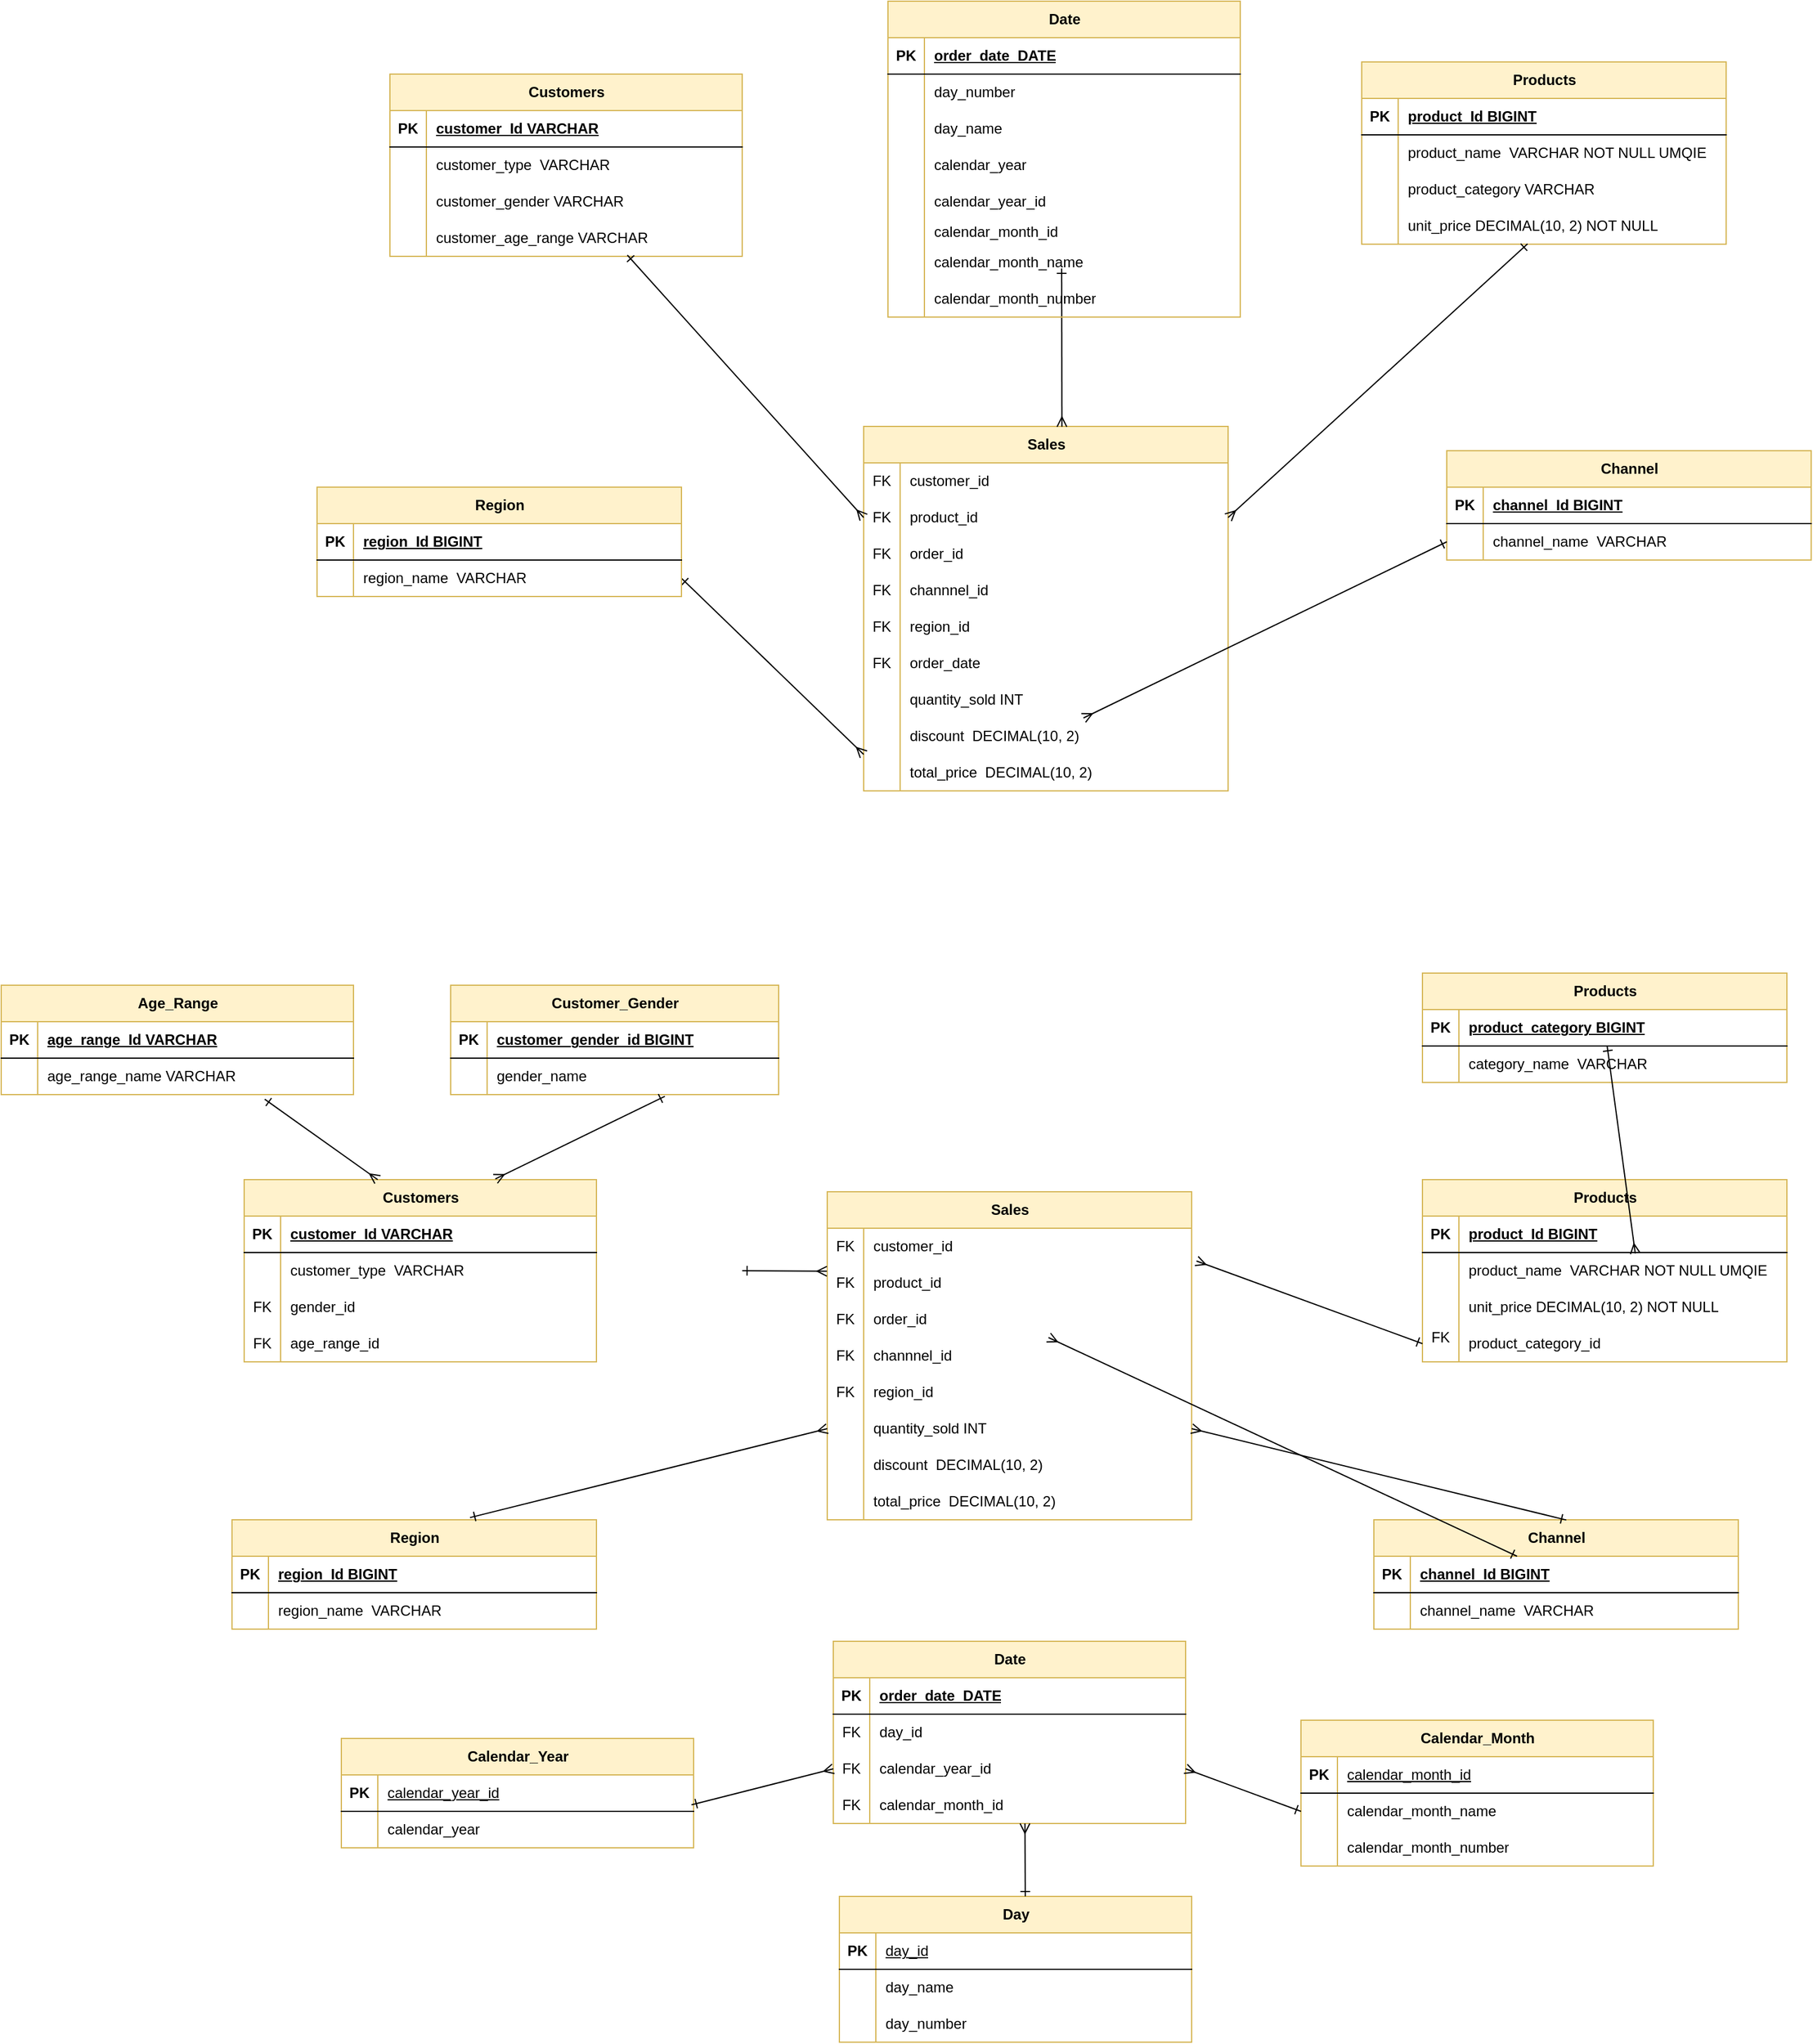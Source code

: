 <mxfile version="26.0.5">
  <diagram name="Page-1" id="jtWwxC6je7oOW2dL1e5N">
    <mxGraphModel dx="2083" dy="1127" grid="1" gridSize="10" guides="1" tooltips="1" connect="1" arrows="1" fold="1" page="1" pageScale="1" pageWidth="3300" pageHeight="4681" math="0" shadow="0">
      <root>
        <mxCell id="0" />
        <mxCell id="1" parent="0" />
        <mxCell id="rc6oZTqQvMGZMKsZHJq4-1" value="Customers" style="shape=table;startSize=30;container=1;collapsible=1;childLayout=tableLayout;fixedRows=1;rowLines=0;fontStyle=1;align=center;resizeLast=1;html=1;fillColor=#fff2cc;strokeColor=#d6b656;" vertex="1" parent="1">
          <mxGeometry x="360" y="70" width="290" height="150" as="geometry" />
        </mxCell>
        <mxCell id="rc6oZTqQvMGZMKsZHJq4-2" value="" style="shape=tableRow;horizontal=0;startSize=0;swimlaneHead=0;swimlaneBody=0;fillColor=none;collapsible=0;dropTarget=0;points=[[0,0.5],[1,0.5]];portConstraint=eastwest;top=0;left=0;right=0;bottom=1;" vertex="1" parent="rc6oZTqQvMGZMKsZHJq4-1">
          <mxGeometry y="30" width="290" height="30" as="geometry" />
        </mxCell>
        <mxCell id="rc6oZTqQvMGZMKsZHJq4-3" value="PK" style="shape=partialRectangle;connectable=0;fillColor=none;top=0;left=0;bottom=0;right=0;fontStyle=1;overflow=hidden;whiteSpace=wrap;html=1;" vertex="1" parent="rc6oZTqQvMGZMKsZHJq4-2">
          <mxGeometry width="30" height="30" as="geometry">
            <mxRectangle width="30" height="30" as="alternateBounds" />
          </mxGeometry>
        </mxCell>
        <mxCell id="rc6oZTqQvMGZMKsZHJq4-4" value="customer_Id VARCHAR" style="shape=partialRectangle;connectable=0;fillColor=none;top=0;left=0;bottom=0;right=0;align=left;spacingLeft=6;fontStyle=5;overflow=hidden;whiteSpace=wrap;html=1;" vertex="1" parent="rc6oZTqQvMGZMKsZHJq4-2">
          <mxGeometry x="30" width="260" height="30" as="geometry">
            <mxRectangle width="260" height="30" as="alternateBounds" />
          </mxGeometry>
        </mxCell>
        <mxCell id="rc6oZTqQvMGZMKsZHJq4-5" value="" style="shape=tableRow;horizontal=0;startSize=0;swimlaneHead=0;swimlaneBody=0;fillColor=none;collapsible=0;dropTarget=0;points=[[0,0.5],[1,0.5]];portConstraint=eastwest;top=0;left=0;right=0;bottom=0;" vertex="1" parent="rc6oZTqQvMGZMKsZHJq4-1">
          <mxGeometry y="60" width="290" height="30" as="geometry" />
        </mxCell>
        <mxCell id="rc6oZTqQvMGZMKsZHJq4-6" value="" style="shape=partialRectangle;connectable=0;fillColor=none;top=0;left=0;bottom=0;right=0;editable=1;overflow=hidden;whiteSpace=wrap;html=1;" vertex="1" parent="rc6oZTqQvMGZMKsZHJq4-5">
          <mxGeometry width="30" height="30" as="geometry">
            <mxRectangle width="30" height="30" as="alternateBounds" />
          </mxGeometry>
        </mxCell>
        <mxCell id="rc6oZTqQvMGZMKsZHJq4-7" value="customer_type&amp;nbsp; VARCHAR" style="shape=partialRectangle;connectable=0;fillColor=none;top=0;left=0;bottom=0;right=0;align=left;spacingLeft=6;overflow=hidden;whiteSpace=wrap;html=1;" vertex="1" parent="rc6oZTqQvMGZMKsZHJq4-5">
          <mxGeometry x="30" width="260" height="30" as="geometry">
            <mxRectangle width="260" height="30" as="alternateBounds" />
          </mxGeometry>
        </mxCell>
        <mxCell id="rc6oZTqQvMGZMKsZHJq4-8" value="" style="shape=tableRow;horizontal=0;startSize=0;swimlaneHead=0;swimlaneBody=0;fillColor=none;collapsible=0;dropTarget=0;points=[[0,0.5],[1,0.5]];portConstraint=eastwest;top=0;left=0;right=0;bottom=0;" vertex="1" parent="rc6oZTqQvMGZMKsZHJq4-1">
          <mxGeometry y="90" width="290" height="30" as="geometry" />
        </mxCell>
        <mxCell id="rc6oZTqQvMGZMKsZHJq4-9" value="" style="shape=partialRectangle;connectable=0;fillColor=none;top=0;left=0;bottom=0;right=0;editable=1;overflow=hidden;whiteSpace=wrap;html=1;" vertex="1" parent="rc6oZTqQvMGZMKsZHJq4-8">
          <mxGeometry width="30" height="30" as="geometry">
            <mxRectangle width="30" height="30" as="alternateBounds" />
          </mxGeometry>
        </mxCell>
        <mxCell id="rc6oZTqQvMGZMKsZHJq4-10" value="customer_gender VARCHAR&amp;nbsp;" style="shape=partialRectangle;connectable=0;fillColor=none;top=0;left=0;bottom=0;right=0;align=left;spacingLeft=6;overflow=hidden;whiteSpace=wrap;html=1;" vertex="1" parent="rc6oZTqQvMGZMKsZHJq4-8">
          <mxGeometry x="30" width="260" height="30" as="geometry">
            <mxRectangle width="260" height="30" as="alternateBounds" />
          </mxGeometry>
        </mxCell>
        <mxCell id="rc6oZTqQvMGZMKsZHJq4-11" value="" style="shape=tableRow;horizontal=0;startSize=0;swimlaneHead=0;swimlaneBody=0;fillColor=none;collapsible=0;dropTarget=0;points=[[0,0.5],[1,0.5]];portConstraint=eastwest;top=0;left=0;right=0;bottom=0;" vertex="1" parent="rc6oZTqQvMGZMKsZHJq4-1">
          <mxGeometry y="120" width="290" height="30" as="geometry" />
        </mxCell>
        <mxCell id="rc6oZTqQvMGZMKsZHJq4-12" value="" style="shape=partialRectangle;connectable=0;fillColor=none;top=0;left=0;bottom=0;right=0;editable=1;overflow=hidden;whiteSpace=wrap;html=1;" vertex="1" parent="rc6oZTqQvMGZMKsZHJq4-11">
          <mxGeometry width="30" height="30" as="geometry">
            <mxRectangle width="30" height="30" as="alternateBounds" />
          </mxGeometry>
        </mxCell>
        <mxCell id="rc6oZTqQvMGZMKsZHJq4-13" value="customer_age_range VARCHAR" style="shape=partialRectangle;connectable=0;fillColor=none;top=0;left=0;bottom=0;right=0;align=left;spacingLeft=6;overflow=hidden;whiteSpace=wrap;html=1;" vertex="1" parent="rc6oZTqQvMGZMKsZHJq4-11">
          <mxGeometry x="30" width="260" height="30" as="geometry">
            <mxRectangle width="260" height="30" as="alternateBounds" />
          </mxGeometry>
        </mxCell>
        <mxCell id="rc6oZTqQvMGZMKsZHJq4-14" value="Products" style="shape=table;startSize=30;container=1;collapsible=1;childLayout=tableLayout;fixedRows=1;rowLines=0;fontStyle=1;align=center;resizeLast=1;html=1;fillColor=#fff2cc;strokeColor=#d6b656;" vertex="1" parent="1">
          <mxGeometry x="1160" y="60" width="300" height="150" as="geometry" />
        </mxCell>
        <mxCell id="rc6oZTqQvMGZMKsZHJq4-15" value="" style="shape=tableRow;horizontal=0;startSize=0;swimlaneHead=0;swimlaneBody=0;fillColor=none;collapsible=0;dropTarget=0;points=[[0,0.5],[1,0.5]];portConstraint=eastwest;top=0;left=0;right=0;bottom=1;" vertex="1" parent="rc6oZTqQvMGZMKsZHJq4-14">
          <mxGeometry y="30" width="300" height="30" as="geometry" />
        </mxCell>
        <mxCell id="rc6oZTqQvMGZMKsZHJq4-16" value="PK" style="shape=partialRectangle;connectable=0;fillColor=none;top=0;left=0;bottom=0;right=0;fontStyle=1;overflow=hidden;whiteSpace=wrap;html=1;" vertex="1" parent="rc6oZTqQvMGZMKsZHJq4-15">
          <mxGeometry width="30" height="30" as="geometry">
            <mxRectangle width="30" height="30" as="alternateBounds" />
          </mxGeometry>
        </mxCell>
        <mxCell id="rc6oZTqQvMGZMKsZHJq4-17" value="product_Id BIGINT" style="shape=partialRectangle;connectable=0;fillColor=none;top=0;left=0;bottom=0;right=0;align=left;spacingLeft=6;fontStyle=5;overflow=hidden;whiteSpace=wrap;html=1;" vertex="1" parent="rc6oZTqQvMGZMKsZHJq4-15">
          <mxGeometry x="30" width="270" height="30" as="geometry">
            <mxRectangle width="270" height="30" as="alternateBounds" />
          </mxGeometry>
        </mxCell>
        <mxCell id="rc6oZTqQvMGZMKsZHJq4-18" value="" style="shape=tableRow;horizontal=0;startSize=0;swimlaneHead=0;swimlaneBody=0;fillColor=none;collapsible=0;dropTarget=0;points=[[0,0.5],[1,0.5]];portConstraint=eastwest;top=0;left=0;right=0;bottom=0;" vertex="1" parent="rc6oZTqQvMGZMKsZHJq4-14">
          <mxGeometry y="60" width="300" height="30" as="geometry" />
        </mxCell>
        <mxCell id="rc6oZTqQvMGZMKsZHJq4-19" value="" style="shape=partialRectangle;connectable=0;fillColor=none;top=0;left=0;bottom=0;right=0;editable=1;overflow=hidden;whiteSpace=wrap;html=1;" vertex="1" parent="rc6oZTqQvMGZMKsZHJq4-18">
          <mxGeometry width="30" height="30" as="geometry">
            <mxRectangle width="30" height="30" as="alternateBounds" />
          </mxGeometry>
        </mxCell>
        <mxCell id="rc6oZTqQvMGZMKsZHJq4-20" value="product_name&amp;nbsp; VARCHAR NOT NULL UMQIE" style="shape=partialRectangle;connectable=0;fillColor=none;top=0;left=0;bottom=0;right=0;align=left;spacingLeft=6;overflow=hidden;whiteSpace=wrap;html=1;" vertex="1" parent="rc6oZTqQvMGZMKsZHJq4-18">
          <mxGeometry x="30" width="270" height="30" as="geometry">
            <mxRectangle width="270" height="30" as="alternateBounds" />
          </mxGeometry>
        </mxCell>
        <mxCell id="rc6oZTqQvMGZMKsZHJq4-21" value="" style="shape=tableRow;horizontal=0;startSize=0;swimlaneHead=0;swimlaneBody=0;fillColor=none;collapsible=0;dropTarget=0;points=[[0,0.5],[1,0.5]];portConstraint=eastwest;top=0;left=0;right=0;bottom=0;" vertex="1" parent="rc6oZTqQvMGZMKsZHJq4-14">
          <mxGeometry y="90" width="300" height="30" as="geometry" />
        </mxCell>
        <mxCell id="rc6oZTqQvMGZMKsZHJq4-22" value="" style="shape=partialRectangle;connectable=0;fillColor=none;top=0;left=0;bottom=0;right=0;editable=1;overflow=hidden;whiteSpace=wrap;html=1;" vertex="1" parent="rc6oZTqQvMGZMKsZHJq4-21">
          <mxGeometry width="30" height="30" as="geometry">
            <mxRectangle width="30" height="30" as="alternateBounds" />
          </mxGeometry>
        </mxCell>
        <mxCell id="rc6oZTqQvMGZMKsZHJq4-23" value="product_category VARCHAR&amp;nbsp;" style="shape=partialRectangle;connectable=0;fillColor=none;top=0;left=0;bottom=0;right=0;align=left;spacingLeft=6;overflow=hidden;whiteSpace=wrap;html=1;" vertex="1" parent="rc6oZTqQvMGZMKsZHJq4-21">
          <mxGeometry x="30" width="270" height="30" as="geometry">
            <mxRectangle width="270" height="30" as="alternateBounds" />
          </mxGeometry>
        </mxCell>
        <mxCell id="rc6oZTqQvMGZMKsZHJq4-24" value="" style="shape=tableRow;horizontal=0;startSize=0;swimlaneHead=0;swimlaneBody=0;fillColor=none;collapsible=0;dropTarget=0;points=[[0,0.5],[1,0.5]];portConstraint=eastwest;top=0;left=0;right=0;bottom=0;" vertex="1" parent="rc6oZTqQvMGZMKsZHJq4-14">
          <mxGeometry y="120" width="300" height="30" as="geometry" />
        </mxCell>
        <mxCell id="rc6oZTqQvMGZMKsZHJq4-25" value="" style="shape=partialRectangle;connectable=0;fillColor=none;top=0;left=0;bottom=0;right=0;editable=1;overflow=hidden;whiteSpace=wrap;html=1;" vertex="1" parent="rc6oZTqQvMGZMKsZHJq4-24">
          <mxGeometry width="30" height="30" as="geometry">
            <mxRectangle width="30" height="30" as="alternateBounds" />
          </mxGeometry>
        </mxCell>
        <mxCell id="rc6oZTqQvMGZMKsZHJq4-26" value="unit_price &lt;span class=&quot;hljs-type&quot;&gt;DECIMAL&lt;/span&gt;(&lt;span class=&quot;hljs-number&quot;&gt;10&lt;/span&gt;, &lt;span class=&quot;hljs-number&quot;&gt;2&lt;/span&gt;) NOT NULL&amp;nbsp;" style="shape=partialRectangle;connectable=0;fillColor=none;top=0;left=0;bottom=0;right=0;align=left;spacingLeft=6;overflow=hidden;whiteSpace=wrap;html=1;" vertex="1" parent="rc6oZTqQvMGZMKsZHJq4-24">
          <mxGeometry x="30" width="270" height="30" as="geometry">
            <mxRectangle width="270" height="30" as="alternateBounds" />
          </mxGeometry>
        </mxCell>
        <mxCell id="rc6oZTqQvMGZMKsZHJq4-40" value="Sales" style="shape=table;startSize=30;container=1;collapsible=1;childLayout=tableLayout;fixedRows=1;rowLines=0;fontStyle=1;align=center;resizeLast=1;html=1;fillColor=#fff2cc;strokeColor=#d6b656;" vertex="1" parent="1">
          <mxGeometry x="750" y="360" width="300" height="300" as="geometry" />
        </mxCell>
        <mxCell id="rc6oZTqQvMGZMKsZHJq4-44" value="" style="shape=tableRow;horizontal=0;startSize=0;swimlaneHead=0;swimlaneBody=0;fillColor=none;collapsible=0;dropTarget=0;points=[[0,0.5],[1,0.5]];portConstraint=eastwest;top=0;left=0;right=0;bottom=0;" vertex="1" parent="rc6oZTqQvMGZMKsZHJq4-40">
          <mxGeometry y="30" width="300" height="30" as="geometry" />
        </mxCell>
        <mxCell id="rc6oZTqQvMGZMKsZHJq4-45" value="FK" style="shape=partialRectangle;connectable=0;fillColor=none;top=0;left=0;bottom=0;right=0;editable=1;overflow=hidden;whiteSpace=wrap;html=1;" vertex="1" parent="rc6oZTqQvMGZMKsZHJq4-44">
          <mxGeometry width="30" height="30" as="geometry">
            <mxRectangle width="30" height="30" as="alternateBounds" />
          </mxGeometry>
        </mxCell>
        <mxCell id="rc6oZTqQvMGZMKsZHJq4-46" value="customer_id" style="shape=partialRectangle;connectable=0;fillColor=none;top=0;left=0;bottom=0;right=0;align=left;spacingLeft=6;overflow=hidden;whiteSpace=wrap;html=1;" vertex="1" parent="rc6oZTqQvMGZMKsZHJq4-44">
          <mxGeometry x="30" width="270" height="30" as="geometry">
            <mxRectangle width="270" height="30" as="alternateBounds" />
          </mxGeometry>
        </mxCell>
        <mxCell id="rc6oZTqQvMGZMKsZHJq4-47" value="" style="shape=tableRow;horizontal=0;startSize=0;swimlaneHead=0;swimlaneBody=0;fillColor=none;collapsible=0;dropTarget=0;points=[[0,0.5],[1,0.5]];portConstraint=eastwest;top=0;left=0;right=0;bottom=0;" vertex="1" parent="rc6oZTqQvMGZMKsZHJq4-40">
          <mxGeometry y="60" width="300" height="30" as="geometry" />
        </mxCell>
        <mxCell id="rc6oZTqQvMGZMKsZHJq4-48" value="FK" style="shape=partialRectangle;connectable=0;fillColor=none;top=0;left=0;bottom=0;right=0;editable=1;overflow=hidden;whiteSpace=wrap;html=1;" vertex="1" parent="rc6oZTqQvMGZMKsZHJq4-47">
          <mxGeometry width="30" height="30" as="geometry">
            <mxRectangle width="30" height="30" as="alternateBounds" />
          </mxGeometry>
        </mxCell>
        <mxCell id="rc6oZTqQvMGZMKsZHJq4-49" value="product_id&amp;nbsp;" style="shape=partialRectangle;connectable=0;fillColor=none;top=0;left=0;bottom=0;right=0;align=left;spacingLeft=6;overflow=hidden;whiteSpace=wrap;html=1;" vertex="1" parent="rc6oZTqQvMGZMKsZHJq4-47">
          <mxGeometry x="30" width="270" height="30" as="geometry">
            <mxRectangle width="270" height="30" as="alternateBounds" />
          </mxGeometry>
        </mxCell>
        <mxCell id="rc6oZTqQvMGZMKsZHJq4-50" value="" style="shape=tableRow;horizontal=0;startSize=0;swimlaneHead=0;swimlaneBody=0;fillColor=none;collapsible=0;dropTarget=0;points=[[0,0.5],[1,0.5]];portConstraint=eastwest;top=0;left=0;right=0;bottom=0;" vertex="1" parent="rc6oZTqQvMGZMKsZHJq4-40">
          <mxGeometry y="90" width="300" height="30" as="geometry" />
        </mxCell>
        <mxCell id="rc6oZTqQvMGZMKsZHJq4-51" value="FK" style="shape=partialRectangle;connectable=0;fillColor=none;top=0;left=0;bottom=0;right=0;editable=1;overflow=hidden;whiteSpace=wrap;html=1;" vertex="1" parent="rc6oZTqQvMGZMKsZHJq4-50">
          <mxGeometry width="30" height="30" as="geometry">
            <mxRectangle width="30" height="30" as="alternateBounds" />
          </mxGeometry>
        </mxCell>
        <mxCell id="rc6oZTqQvMGZMKsZHJq4-52" value="order_id" style="shape=partialRectangle;connectable=0;fillColor=none;top=0;left=0;bottom=0;right=0;align=left;spacingLeft=6;overflow=hidden;whiteSpace=wrap;html=1;" vertex="1" parent="rc6oZTqQvMGZMKsZHJq4-50">
          <mxGeometry x="30" width="270" height="30" as="geometry">
            <mxRectangle width="270" height="30" as="alternateBounds" />
          </mxGeometry>
        </mxCell>
        <mxCell id="rc6oZTqQvMGZMKsZHJq4-81" style="shape=tableRow;horizontal=0;startSize=0;swimlaneHead=0;swimlaneBody=0;fillColor=none;collapsible=0;dropTarget=0;points=[[0,0.5],[1,0.5]];portConstraint=eastwest;top=0;left=0;right=0;bottom=0;" vertex="1" parent="rc6oZTqQvMGZMKsZHJq4-40">
          <mxGeometry y="120" width="300" height="30" as="geometry" />
        </mxCell>
        <mxCell id="rc6oZTqQvMGZMKsZHJq4-82" value="FK" style="shape=partialRectangle;connectable=0;fillColor=none;top=0;left=0;bottom=0;right=0;editable=1;overflow=hidden;whiteSpace=wrap;html=1;" vertex="1" parent="rc6oZTqQvMGZMKsZHJq4-81">
          <mxGeometry width="30" height="30" as="geometry">
            <mxRectangle width="30" height="30" as="alternateBounds" />
          </mxGeometry>
        </mxCell>
        <mxCell id="rc6oZTqQvMGZMKsZHJq4-83" value="channnel_id&amp;nbsp;" style="shape=partialRectangle;connectable=0;fillColor=none;top=0;left=0;bottom=0;right=0;align=left;spacingLeft=6;overflow=hidden;whiteSpace=wrap;html=1;" vertex="1" parent="rc6oZTqQvMGZMKsZHJq4-81">
          <mxGeometry x="30" width="270" height="30" as="geometry">
            <mxRectangle width="270" height="30" as="alternateBounds" />
          </mxGeometry>
        </mxCell>
        <mxCell id="rc6oZTqQvMGZMKsZHJq4-155" style="shape=tableRow;horizontal=0;startSize=0;swimlaneHead=0;swimlaneBody=0;fillColor=none;collapsible=0;dropTarget=0;points=[[0,0.5],[1,0.5]];portConstraint=eastwest;top=0;left=0;right=0;bottom=0;" vertex="1" parent="rc6oZTqQvMGZMKsZHJq4-40">
          <mxGeometry y="150" width="300" height="30" as="geometry" />
        </mxCell>
        <mxCell id="rc6oZTqQvMGZMKsZHJq4-156" value="FK" style="shape=partialRectangle;connectable=0;fillColor=none;top=0;left=0;bottom=0;right=0;editable=1;overflow=hidden;whiteSpace=wrap;html=1;" vertex="1" parent="rc6oZTqQvMGZMKsZHJq4-155">
          <mxGeometry width="30" height="30" as="geometry">
            <mxRectangle width="30" height="30" as="alternateBounds" />
          </mxGeometry>
        </mxCell>
        <mxCell id="rc6oZTqQvMGZMKsZHJq4-157" value="region_id" style="shape=partialRectangle;connectable=0;fillColor=none;top=0;left=0;bottom=0;right=0;align=left;spacingLeft=6;overflow=hidden;whiteSpace=wrap;html=1;" vertex="1" parent="rc6oZTqQvMGZMKsZHJq4-155">
          <mxGeometry x="30" width="270" height="30" as="geometry">
            <mxRectangle width="270" height="30" as="alternateBounds" />
          </mxGeometry>
        </mxCell>
        <mxCell id="rc6oZTqQvMGZMKsZHJq4-306" style="shape=tableRow;horizontal=0;startSize=0;swimlaneHead=0;swimlaneBody=0;fillColor=none;collapsible=0;dropTarget=0;points=[[0,0.5],[1,0.5]];portConstraint=eastwest;top=0;left=0;right=0;bottom=0;" vertex="1" parent="rc6oZTqQvMGZMKsZHJq4-40">
          <mxGeometry y="180" width="300" height="30" as="geometry" />
        </mxCell>
        <mxCell id="rc6oZTqQvMGZMKsZHJq4-307" value="FK" style="shape=partialRectangle;connectable=0;fillColor=none;top=0;left=0;bottom=0;right=0;editable=1;overflow=hidden;whiteSpace=wrap;html=1;" vertex="1" parent="rc6oZTqQvMGZMKsZHJq4-306">
          <mxGeometry width="30" height="30" as="geometry">
            <mxRectangle width="30" height="30" as="alternateBounds" />
          </mxGeometry>
        </mxCell>
        <mxCell id="rc6oZTqQvMGZMKsZHJq4-308" value="order_date" style="shape=partialRectangle;connectable=0;fillColor=none;top=0;left=0;bottom=0;right=0;align=left;spacingLeft=6;overflow=hidden;whiteSpace=wrap;html=1;" vertex="1" parent="rc6oZTqQvMGZMKsZHJq4-306">
          <mxGeometry x="30" width="270" height="30" as="geometry">
            <mxRectangle width="270" height="30" as="alternateBounds" />
          </mxGeometry>
        </mxCell>
        <mxCell id="rc6oZTqQvMGZMKsZHJq4-97" style="shape=tableRow;horizontal=0;startSize=0;swimlaneHead=0;swimlaneBody=0;fillColor=none;collapsible=0;dropTarget=0;points=[[0,0.5],[1,0.5]];portConstraint=eastwest;top=0;left=0;right=0;bottom=0;" vertex="1" parent="rc6oZTqQvMGZMKsZHJq4-40">
          <mxGeometry y="210" width="300" height="30" as="geometry" />
        </mxCell>
        <mxCell id="rc6oZTqQvMGZMKsZHJq4-98" style="shape=partialRectangle;connectable=0;fillColor=none;top=0;left=0;bottom=0;right=0;editable=1;overflow=hidden;whiteSpace=wrap;html=1;" vertex="1" parent="rc6oZTqQvMGZMKsZHJq4-97">
          <mxGeometry width="30" height="30" as="geometry">
            <mxRectangle width="30" height="30" as="alternateBounds" />
          </mxGeometry>
        </mxCell>
        <mxCell id="rc6oZTqQvMGZMKsZHJq4-99" value="quantity_sold INT" style="shape=partialRectangle;connectable=0;fillColor=none;top=0;left=0;bottom=0;right=0;align=left;spacingLeft=6;overflow=hidden;whiteSpace=wrap;html=1;" vertex="1" parent="rc6oZTqQvMGZMKsZHJq4-97">
          <mxGeometry x="30" width="270" height="30" as="geometry">
            <mxRectangle width="270" height="30" as="alternateBounds" />
          </mxGeometry>
        </mxCell>
        <mxCell id="rc6oZTqQvMGZMKsZHJq4-56" style="shape=tableRow;horizontal=0;startSize=0;swimlaneHead=0;swimlaneBody=0;fillColor=none;collapsible=0;dropTarget=0;points=[[0,0.5],[1,0.5]];portConstraint=eastwest;top=0;left=0;right=0;bottom=0;" vertex="1" parent="rc6oZTqQvMGZMKsZHJq4-40">
          <mxGeometry y="240" width="300" height="30" as="geometry" />
        </mxCell>
        <mxCell id="rc6oZTqQvMGZMKsZHJq4-57" style="shape=partialRectangle;connectable=0;fillColor=none;top=0;left=0;bottom=0;right=0;editable=1;overflow=hidden;whiteSpace=wrap;html=1;" vertex="1" parent="rc6oZTqQvMGZMKsZHJq4-56">
          <mxGeometry width="30" height="30" as="geometry">
            <mxRectangle width="30" height="30" as="alternateBounds" />
          </mxGeometry>
        </mxCell>
        <mxCell id="rc6oZTqQvMGZMKsZHJq4-58" value="discount&amp;nbsp;&amp;nbsp;&lt;span class=&quot;hljs-type&quot;&gt;DECIMAL&lt;/span&gt;(&lt;span class=&quot;hljs-number&quot;&gt;10&lt;/span&gt;,&amp;nbsp;&lt;span class=&quot;hljs-number&quot;&gt;2&lt;/span&gt;)" style="shape=partialRectangle;connectable=0;fillColor=none;top=0;left=0;bottom=0;right=0;align=left;spacingLeft=6;overflow=hidden;whiteSpace=wrap;html=1;" vertex="1" parent="rc6oZTqQvMGZMKsZHJq4-56">
          <mxGeometry x="30" width="270" height="30" as="geometry">
            <mxRectangle width="270" height="30" as="alternateBounds" />
          </mxGeometry>
        </mxCell>
        <mxCell id="rc6oZTqQvMGZMKsZHJq4-59" style="shape=tableRow;horizontal=0;startSize=0;swimlaneHead=0;swimlaneBody=0;fillColor=none;collapsible=0;dropTarget=0;points=[[0,0.5],[1,0.5]];portConstraint=eastwest;top=0;left=0;right=0;bottom=0;" vertex="1" parent="rc6oZTqQvMGZMKsZHJq4-40">
          <mxGeometry y="270" width="300" height="30" as="geometry" />
        </mxCell>
        <mxCell id="rc6oZTqQvMGZMKsZHJq4-60" style="shape=partialRectangle;connectable=0;fillColor=none;top=0;left=0;bottom=0;right=0;editable=1;overflow=hidden;whiteSpace=wrap;html=1;" vertex="1" parent="rc6oZTqQvMGZMKsZHJq4-59">
          <mxGeometry width="30" height="30" as="geometry">
            <mxRectangle width="30" height="30" as="alternateBounds" />
          </mxGeometry>
        </mxCell>
        <mxCell id="rc6oZTqQvMGZMKsZHJq4-61" value="total_price&amp;nbsp;&amp;nbsp;&lt;span class=&quot;hljs-type&quot;&gt;DECIMAL&lt;/span&gt;(&lt;span class=&quot;hljs-number&quot;&gt;10&lt;/span&gt;,&amp;nbsp;&lt;span class=&quot;hljs-number&quot;&gt;2&lt;/span&gt;)" style="shape=partialRectangle;connectable=0;fillColor=none;top=0;left=0;bottom=0;right=0;align=left;spacingLeft=6;overflow=hidden;whiteSpace=wrap;html=1;" vertex="1" parent="rc6oZTqQvMGZMKsZHJq4-59">
          <mxGeometry x="30" width="270" height="30" as="geometry">
            <mxRectangle width="270" height="30" as="alternateBounds" />
          </mxGeometry>
        </mxCell>
        <mxCell id="rc6oZTqQvMGZMKsZHJq4-62" value="Channel" style="shape=table;startSize=30;container=1;collapsible=1;childLayout=tableLayout;fixedRows=1;rowLines=0;fontStyle=1;align=center;resizeLast=1;html=1;fillColor=#fff2cc;strokeColor=#d6b656;" vertex="1" parent="1">
          <mxGeometry x="1230" y="380" width="300" height="90" as="geometry" />
        </mxCell>
        <mxCell id="rc6oZTqQvMGZMKsZHJq4-63" value="" style="shape=tableRow;horizontal=0;startSize=0;swimlaneHead=0;swimlaneBody=0;fillColor=none;collapsible=0;dropTarget=0;points=[[0,0.5],[1,0.5]];portConstraint=eastwest;top=0;left=0;right=0;bottom=1;" vertex="1" parent="rc6oZTqQvMGZMKsZHJq4-62">
          <mxGeometry y="30" width="300" height="30" as="geometry" />
        </mxCell>
        <mxCell id="rc6oZTqQvMGZMKsZHJq4-64" value="PK" style="shape=partialRectangle;connectable=0;fillColor=none;top=0;left=0;bottom=0;right=0;fontStyle=1;overflow=hidden;whiteSpace=wrap;html=1;" vertex="1" parent="rc6oZTqQvMGZMKsZHJq4-63">
          <mxGeometry width="30" height="30" as="geometry">
            <mxRectangle width="30" height="30" as="alternateBounds" />
          </mxGeometry>
        </mxCell>
        <mxCell id="rc6oZTqQvMGZMKsZHJq4-65" value="channel_Id BIGINT" style="shape=partialRectangle;connectable=0;fillColor=none;top=0;left=0;bottom=0;right=0;align=left;spacingLeft=6;fontStyle=5;overflow=hidden;whiteSpace=wrap;html=1;" vertex="1" parent="rc6oZTqQvMGZMKsZHJq4-63">
          <mxGeometry x="30" width="270" height="30" as="geometry">
            <mxRectangle width="270" height="30" as="alternateBounds" />
          </mxGeometry>
        </mxCell>
        <mxCell id="rc6oZTqQvMGZMKsZHJq4-66" value="" style="shape=tableRow;horizontal=0;startSize=0;swimlaneHead=0;swimlaneBody=0;fillColor=none;collapsible=0;dropTarget=0;points=[[0,0.5],[1,0.5]];portConstraint=eastwest;top=0;left=0;right=0;bottom=0;" vertex="1" parent="rc6oZTqQvMGZMKsZHJq4-62">
          <mxGeometry y="60" width="300" height="30" as="geometry" />
        </mxCell>
        <mxCell id="rc6oZTqQvMGZMKsZHJq4-67" value="" style="shape=partialRectangle;connectable=0;fillColor=none;top=0;left=0;bottom=0;right=0;editable=1;overflow=hidden;whiteSpace=wrap;html=1;" vertex="1" parent="rc6oZTqQvMGZMKsZHJq4-66">
          <mxGeometry width="30" height="30" as="geometry">
            <mxRectangle width="30" height="30" as="alternateBounds" />
          </mxGeometry>
        </mxCell>
        <mxCell id="rc6oZTqQvMGZMKsZHJq4-68" value="channel_name&amp;nbsp; VARCHAR" style="shape=partialRectangle;connectable=0;fillColor=none;top=0;left=0;bottom=0;right=0;align=left;spacingLeft=6;overflow=hidden;whiteSpace=wrap;html=1;" vertex="1" parent="rc6oZTqQvMGZMKsZHJq4-66">
          <mxGeometry x="30" width="270" height="30" as="geometry">
            <mxRectangle width="270" height="30" as="alternateBounds" />
          </mxGeometry>
        </mxCell>
        <mxCell id="rc6oZTqQvMGZMKsZHJq4-102" value="" style="endArrow=ERone;startArrow=ERmany;html=1;rounded=0;exitX=1;exitY=0.5;exitDx=0;exitDy=0;endFill=0;startFill=0;entryX=0.455;entryY=0.993;entryDx=0;entryDy=0;entryPerimeter=0;" edge="1" parent="1" source="rc6oZTqQvMGZMKsZHJq4-47" target="rc6oZTqQvMGZMKsZHJq4-24">
          <mxGeometry width="50" height="50" relative="1" as="geometry">
            <mxPoint x="1001" y="321" as="sourcePoint" />
            <mxPoint x="840" y="200" as="targetPoint" />
            <Array as="points" />
          </mxGeometry>
        </mxCell>
        <mxCell id="rc6oZTqQvMGZMKsZHJq4-103" value="" style="endArrow=ERone;startArrow=ERmany;html=1;rounded=0;endFill=0;startFill=0;entryX=0;entryY=0.5;entryDx=0;entryDy=0;" edge="1" parent="1" source="rc6oZTqQvMGZMKsZHJq4-56" target="rc6oZTqQvMGZMKsZHJq4-66">
          <mxGeometry width="50" height="50" relative="1" as="geometry">
            <mxPoint x="1040" y="500" as="sourcePoint" />
            <mxPoint x="1197" y="480" as="targetPoint" />
            <Array as="points" />
          </mxGeometry>
        </mxCell>
        <mxCell id="rc6oZTqQvMGZMKsZHJq4-104" value="" style="endArrow=ERone;startArrow=ERmany;html=1;rounded=0;exitX=0;exitY=0;exitDx=0;exitDy=0;endFill=0;startFill=0;exitPerimeter=0;entryX=1;entryY=0.5;entryDx=0;entryDy=0;" edge="1" parent="1" source="rc6oZTqQvMGZMKsZHJq4-59" target="rc6oZTqQvMGZMKsZHJq4-144">
          <mxGeometry width="50" height="50" relative="1" as="geometry">
            <mxPoint x="484" y="692" as="sourcePoint" />
            <mxPoint x="560" y="560" as="targetPoint" />
            <Array as="points" />
          </mxGeometry>
        </mxCell>
        <mxCell id="rc6oZTqQvMGZMKsZHJq4-140" value="Region" style="shape=table;startSize=30;container=1;collapsible=1;childLayout=tableLayout;fixedRows=1;rowLines=0;fontStyle=1;align=center;resizeLast=1;html=1;fillColor=#fff2cc;strokeColor=#d6b656;" vertex="1" parent="1">
          <mxGeometry x="300" y="410" width="300" height="90" as="geometry" />
        </mxCell>
        <mxCell id="rc6oZTqQvMGZMKsZHJq4-141" value="" style="shape=tableRow;horizontal=0;startSize=0;swimlaneHead=0;swimlaneBody=0;fillColor=none;collapsible=0;dropTarget=0;points=[[0,0.5],[1,0.5]];portConstraint=eastwest;top=0;left=0;right=0;bottom=1;" vertex="1" parent="rc6oZTqQvMGZMKsZHJq4-140">
          <mxGeometry y="30" width="300" height="30" as="geometry" />
        </mxCell>
        <mxCell id="rc6oZTqQvMGZMKsZHJq4-142" value="PK" style="shape=partialRectangle;connectable=0;fillColor=none;top=0;left=0;bottom=0;right=0;fontStyle=1;overflow=hidden;whiteSpace=wrap;html=1;" vertex="1" parent="rc6oZTqQvMGZMKsZHJq4-141">
          <mxGeometry width="30" height="30" as="geometry">
            <mxRectangle width="30" height="30" as="alternateBounds" />
          </mxGeometry>
        </mxCell>
        <mxCell id="rc6oZTqQvMGZMKsZHJq4-143" value="region_Id BIGINT" style="shape=partialRectangle;connectable=0;fillColor=none;top=0;left=0;bottom=0;right=0;align=left;spacingLeft=6;fontStyle=5;overflow=hidden;whiteSpace=wrap;html=1;" vertex="1" parent="rc6oZTqQvMGZMKsZHJq4-141">
          <mxGeometry x="30" width="270" height="30" as="geometry">
            <mxRectangle width="270" height="30" as="alternateBounds" />
          </mxGeometry>
        </mxCell>
        <mxCell id="rc6oZTqQvMGZMKsZHJq4-144" value="" style="shape=tableRow;horizontal=0;startSize=0;swimlaneHead=0;swimlaneBody=0;fillColor=none;collapsible=0;dropTarget=0;points=[[0,0.5],[1,0.5]];portConstraint=eastwest;top=0;left=0;right=0;bottom=0;" vertex="1" parent="rc6oZTqQvMGZMKsZHJq4-140">
          <mxGeometry y="60" width="300" height="30" as="geometry" />
        </mxCell>
        <mxCell id="rc6oZTqQvMGZMKsZHJq4-145" value="" style="shape=partialRectangle;connectable=0;fillColor=none;top=0;left=0;bottom=0;right=0;editable=1;overflow=hidden;whiteSpace=wrap;html=1;" vertex="1" parent="rc6oZTqQvMGZMKsZHJq4-144">
          <mxGeometry width="30" height="30" as="geometry">
            <mxRectangle width="30" height="30" as="alternateBounds" />
          </mxGeometry>
        </mxCell>
        <mxCell id="rc6oZTqQvMGZMKsZHJq4-146" value="region_name&amp;nbsp; VARCHAR" style="shape=partialRectangle;connectable=0;fillColor=none;top=0;left=0;bottom=0;right=0;align=left;spacingLeft=6;overflow=hidden;whiteSpace=wrap;html=1;" vertex="1" parent="rc6oZTqQvMGZMKsZHJq4-144">
          <mxGeometry x="30" width="270" height="30" as="geometry">
            <mxRectangle width="270" height="30" as="alternateBounds" />
          </mxGeometry>
        </mxCell>
        <mxCell id="rc6oZTqQvMGZMKsZHJq4-154" value="" style="endArrow=ERone;startArrow=ERmany;html=1;rounded=0;exitX=0.544;exitY=0.001;exitDx=0;exitDy=0;endFill=0;startFill=0;exitPerimeter=0;" edge="1" parent="1" source="rc6oZTqQvMGZMKsZHJq4-40">
          <mxGeometry width="50" height="50" relative="1" as="geometry">
            <mxPoint x="999" y="412" as="sourcePoint" />
            <mxPoint x="913" y="230" as="targetPoint" />
            <Array as="points" />
          </mxGeometry>
        </mxCell>
        <mxCell id="rc6oZTqQvMGZMKsZHJq4-158" value="" style="endArrow=ERone;startArrow=ERmany;html=1;rounded=0;endFill=0;startFill=0;exitX=0;exitY=0.5;exitDx=0;exitDy=0;entryX=0.674;entryY=0.967;entryDx=0;entryDy=0;entryPerimeter=0;" edge="1" parent="1" source="rc6oZTqQvMGZMKsZHJq4-47" target="rc6oZTqQvMGZMKsZHJq4-11">
          <mxGeometry width="50" height="50" relative="1" as="geometry">
            <mxPoint x="700" y="450" as="sourcePoint" />
            <mxPoint x="540" y="290" as="targetPoint" />
            <Array as="points" />
          </mxGeometry>
        </mxCell>
        <mxCell id="rc6oZTqQvMGZMKsZHJq4-159" value="Sales" style="shape=table;startSize=30;container=1;collapsible=1;childLayout=tableLayout;fixedRows=1;rowLines=0;fontStyle=1;align=center;resizeLast=1;html=1;fillColor=#fff2cc;strokeColor=#d6b656;" vertex="1" parent="1">
          <mxGeometry x="720" y="990" width="300" height="270" as="geometry" />
        </mxCell>
        <mxCell id="rc6oZTqQvMGZMKsZHJq4-160" value="" style="shape=tableRow;horizontal=0;startSize=0;swimlaneHead=0;swimlaneBody=0;fillColor=none;collapsible=0;dropTarget=0;points=[[0,0.5],[1,0.5]];portConstraint=eastwest;top=0;left=0;right=0;bottom=0;" vertex="1" parent="rc6oZTqQvMGZMKsZHJq4-159">
          <mxGeometry y="30" width="300" height="30" as="geometry" />
        </mxCell>
        <mxCell id="rc6oZTqQvMGZMKsZHJq4-161" value="FK" style="shape=partialRectangle;connectable=0;fillColor=none;top=0;left=0;bottom=0;right=0;editable=1;overflow=hidden;whiteSpace=wrap;html=1;" vertex="1" parent="rc6oZTqQvMGZMKsZHJq4-160">
          <mxGeometry width="30" height="30" as="geometry">
            <mxRectangle width="30" height="30" as="alternateBounds" />
          </mxGeometry>
        </mxCell>
        <mxCell id="rc6oZTqQvMGZMKsZHJq4-162" value="customer_id" style="shape=partialRectangle;connectable=0;fillColor=none;top=0;left=0;bottom=0;right=0;align=left;spacingLeft=6;overflow=hidden;whiteSpace=wrap;html=1;" vertex="1" parent="rc6oZTqQvMGZMKsZHJq4-160">
          <mxGeometry x="30" width="270" height="30" as="geometry">
            <mxRectangle width="270" height="30" as="alternateBounds" />
          </mxGeometry>
        </mxCell>
        <mxCell id="rc6oZTqQvMGZMKsZHJq4-163" value="" style="shape=tableRow;horizontal=0;startSize=0;swimlaneHead=0;swimlaneBody=0;fillColor=none;collapsible=0;dropTarget=0;points=[[0,0.5],[1,0.5]];portConstraint=eastwest;top=0;left=0;right=0;bottom=0;" vertex="1" parent="rc6oZTqQvMGZMKsZHJq4-159">
          <mxGeometry y="60" width="300" height="30" as="geometry" />
        </mxCell>
        <mxCell id="rc6oZTqQvMGZMKsZHJq4-164" value="FK" style="shape=partialRectangle;connectable=0;fillColor=none;top=0;left=0;bottom=0;right=0;editable=1;overflow=hidden;whiteSpace=wrap;html=1;" vertex="1" parent="rc6oZTqQvMGZMKsZHJq4-163">
          <mxGeometry width="30" height="30" as="geometry">
            <mxRectangle width="30" height="30" as="alternateBounds" />
          </mxGeometry>
        </mxCell>
        <mxCell id="rc6oZTqQvMGZMKsZHJq4-165" value="product_id&amp;nbsp;" style="shape=partialRectangle;connectable=0;fillColor=none;top=0;left=0;bottom=0;right=0;align=left;spacingLeft=6;overflow=hidden;whiteSpace=wrap;html=1;" vertex="1" parent="rc6oZTqQvMGZMKsZHJq4-163">
          <mxGeometry x="30" width="270" height="30" as="geometry">
            <mxRectangle width="270" height="30" as="alternateBounds" />
          </mxGeometry>
        </mxCell>
        <mxCell id="rc6oZTqQvMGZMKsZHJq4-166" value="" style="shape=tableRow;horizontal=0;startSize=0;swimlaneHead=0;swimlaneBody=0;fillColor=none;collapsible=0;dropTarget=0;points=[[0,0.5],[1,0.5]];portConstraint=eastwest;top=0;left=0;right=0;bottom=0;" vertex="1" parent="rc6oZTqQvMGZMKsZHJq4-159">
          <mxGeometry y="90" width="300" height="30" as="geometry" />
        </mxCell>
        <mxCell id="rc6oZTqQvMGZMKsZHJq4-167" value="FK" style="shape=partialRectangle;connectable=0;fillColor=none;top=0;left=0;bottom=0;right=0;editable=1;overflow=hidden;whiteSpace=wrap;html=1;" vertex="1" parent="rc6oZTqQvMGZMKsZHJq4-166">
          <mxGeometry width="30" height="30" as="geometry">
            <mxRectangle width="30" height="30" as="alternateBounds" />
          </mxGeometry>
        </mxCell>
        <mxCell id="rc6oZTqQvMGZMKsZHJq4-168" value="order_id" style="shape=partialRectangle;connectable=0;fillColor=none;top=0;left=0;bottom=0;right=0;align=left;spacingLeft=6;overflow=hidden;whiteSpace=wrap;html=1;" vertex="1" parent="rc6oZTqQvMGZMKsZHJq4-166">
          <mxGeometry x="30" width="270" height="30" as="geometry">
            <mxRectangle width="270" height="30" as="alternateBounds" />
          </mxGeometry>
        </mxCell>
        <mxCell id="rc6oZTqQvMGZMKsZHJq4-169" style="shape=tableRow;horizontal=0;startSize=0;swimlaneHead=0;swimlaneBody=0;fillColor=none;collapsible=0;dropTarget=0;points=[[0,0.5],[1,0.5]];portConstraint=eastwest;top=0;left=0;right=0;bottom=0;" vertex="1" parent="rc6oZTqQvMGZMKsZHJq4-159">
          <mxGeometry y="120" width="300" height="30" as="geometry" />
        </mxCell>
        <mxCell id="rc6oZTqQvMGZMKsZHJq4-170" value="FK" style="shape=partialRectangle;connectable=0;fillColor=none;top=0;left=0;bottom=0;right=0;editable=1;overflow=hidden;whiteSpace=wrap;html=1;" vertex="1" parent="rc6oZTqQvMGZMKsZHJq4-169">
          <mxGeometry width="30" height="30" as="geometry">
            <mxRectangle width="30" height="30" as="alternateBounds" />
          </mxGeometry>
        </mxCell>
        <mxCell id="rc6oZTqQvMGZMKsZHJq4-171" value="channnel_id&amp;nbsp;" style="shape=partialRectangle;connectable=0;fillColor=none;top=0;left=0;bottom=0;right=0;align=left;spacingLeft=6;overflow=hidden;whiteSpace=wrap;html=1;" vertex="1" parent="rc6oZTqQvMGZMKsZHJq4-169">
          <mxGeometry x="30" width="270" height="30" as="geometry">
            <mxRectangle width="270" height="30" as="alternateBounds" />
          </mxGeometry>
        </mxCell>
        <mxCell id="rc6oZTqQvMGZMKsZHJq4-172" style="shape=tableRow;horizontal=0;startSize=0;swimlaneHead=0;swimlaneBody=0;fillColor=none;collapsible=0;dropTarget=0;points=[[0,0.5],[1,0.5]];portConstraint=eastwest;top=0;left=0;right=0;bottom=0;" vertex="1" parent="rc6oZTqQvMGZMKsZHJq4-159">
          <mxGeometry y="150" width="300" height="30" as="geometry" />
        </mxCell>
        <mxCell id="rc6oZTqQvMGZMKsZHJq4-173" value="FK" style="shape=partialRectangle;connectable=0;fillColor=none;top=0;left=0;bottom=0;right=0;editable=1;overflow=hidden;whiteSpace=wrap;html=1;" vertex="1" parent="rc6oZTqQvMGZMKsZHJq4-172">
          <mxGeometry width="30" height="30" as="geometry">
            <mxRectangle width="30" height="30" as="alternateBounds" />
          </mxGeometry>
        </mxCell>
        <mxCell id="rc6oZTqQvMGZMKsZHJq4-174" value="region_id" style="shape=partialRectangle;connectable=0;fillColor=none;top=0;left=0;bottom=0;right=0;align=left;spacingLeft=6;overflow=hidden;whiteSpace=wrap;html=1;" vertex="1" parent="rc6oZTqQvMGZMKsZHJq4-172">
          <mxGeometry x="30" width="270" height="30" as="geometry">
            <mxRectangle width="270" height="30" as="alternateBounds" />
          </mxGeometry>
        </mxCell>
        <mxCell id="rc6oZTqQvMGZMKsZHJq4-175" style="shape=tableRow;horizontal=0;startSize=0;swimlaneHead=0;swimlaneBody=0;fillColor=none;collapsible=0;dropTarget=0;points=[[0,0.5],[1,0.5]];portConstraint=eastwest;top=0;left=0;right=0;bottom=0;" vertex="1" parent="rc6oZTqQvMGZMKsZHJq4-159">
          <mxGeometry y="180" width="300" height="30" as="geometry" />
        </mxCell>
        <mxCell id="rc6oZTqQvMGZMKsZHJq4-176" style="shape=partialRectangle;connectable=0;fillColor=none;top=0;left=0;bottom=0;right=0;editable=1;overflow=hidden;whiteSpace=wrap;html=1;" vertex="1" parent="rc6oZTqQvMGZMKsZHJq4-175">
          <mxGeometry width="30" height="30" as="geometry">
            <mxRectangle width="30" height="30" as="alternateBounds" />
          </mxGeometry>
        </mxCell>
        <mxCell id="rc6oZTqQvMGZMKsZHJq4-177" value="quantity_sold INT" style="shape=partialRectangle;connectable=0;fillColor=none;top=0;left=0;bottom=0;right=0;align=left;spacingLeft=6;overflow=hidden;whiteSpace=wrap;html=1;" vertex="1" parent="rc6oZTqQvMGZMKsZHJq4-175">
          <mxGeometry x="30" width="270" height="30" as="geometry">
            <mxRectangle width="270" height="30" as="alternateBounds" />
          </mxGeometry>
        </mxCell>
        <mxCell id="rc6oZTqQvMGZMKsZHJq4-178" style="shape=tableRow;horizontal=0;startSize=0;swimlaneHead=0;swimlaneBody=0;fillColor=none;collapsible=0;dropTarget=0;points=[[0,0.5],[1,0.5]];portConstraint=eastwest;top=0;left=0;right=0;bottom=0;" vertex="1" parent="rc6oZTqQvMGZMKsZHJq4-159">
          <mxGeometry y="210" width="300" height="30" as="geometry" />
        </mxCell>
        <mxCell id="rc6oZTqQvMGZMKsZHJq4-179" style="shape=partialRectangle;connectable=0;fillColor=none;top=0;left=0;bottom=0;right=0;editable=1;overflow=hidden;whiteSpace=wrap;html=1;" vertex="1" parent="rc6oZTqQvMGZMKsZHJq4-178">
          <mxGeometry width="30" height="30" as="geometry">
            <mxRectangle width="30" height="30" as="alternateBounds" />
          </mxGeometry>
        </mxCell>
        <mxCell id="rc6oZTqQvMGZMKsZHJq4-180" value="discount&amp;nbsp;&amp;nbsp;&lt;span class=&quot;hljs-type&quot;&gt;DECIMAL&lt;/span&gt;(&lt;span class=&quot;hljs-number&quot;&gt;10&lt;/span&gt;,&amp;nbsp;&lt;span class=&quot;hljs-number&quot;&gt;2&lt;/span&gt;)" style="shape=partialRectangle;connectable=0;fillColor=none;top=0;left=0;bottom=0;right=0;align=left;spacingLeft=6;overflow=hidden;whiteSpace=wrap;html=1;" vertex="1" parent="rc6oZTqQvMGZMKsZHJq4-178">
          <mxGeometry x="30" width="270" height="30" as="geometry">
            <mxRectangle width="270" height="30" as="alternateBounds" />
          </mxGeometry>
        </mxCell>
        <mxCell id="rc6oZTqQvMGZMKsZHJq4-181" style="shape=tableRow;horizontal=0;startSize=0;swimlaneHead=0;swimlaneBody=0;fillColor=none;collapsible=0;dropTarget=0;points=[[0,0.5],[1,0.5]];portConstraint=eastwest;top=0;left=0;right=0;bottom=0;" vertex="1" parent="rc6oZTqQvMGZMKsZHJq4-159">
          <mxGeometry y="240" width="300" height="30" as="geometry" />
        </mxCell>
        <mxCell id="rc6oZTqQvMGZMKsZHJq4-182" style="shape=partialRectangle;connectable=0;fillColor=none;top=0;left=0;bottom=0;right=0;editable=1;overflow=hidden;whiteSpace=wrap;html=1;" vertex="1" parent="rc6oZTqQvMGZMKsZHJq4-181">
          <mxGeometry width="30" height="30" as="geometry">
            <mxRectangle width="30" height="30" as="alternateBounds" />
          </mxGeometry>
        </mxCell>
        <mxCell id="rc6oZTqQvMGZMKsZHJq4-183" value="total_price&amp;nbsp;&amp;nbsp;&lt;span class=&quot;hljs-type&quot;&gt;DECIMAL&lt;/span&gt;(&lt;span class=&quot;hljs-number&quot;&gt;10&lt;/span&gt;,&amp;nbsp;&lt;span class=&quot;hljs-number&quot;&gt;2&lt;/span&gt;)" style="shape=partialRectangle;connectable=0;fillColor=none;top=0;left=0;bottom=0;right=0;align=left;spacingLeft=6;overflow=hidden;whiteSpace=wrap;html=1;" vertex="1" parent="rc6oZTqQvMGZMKsZHJq4-181">
          <mxGeometry x="30" width="270" height="30" as="geometry">
            <mxRectangle width="270" height="30" as="alternateBounds" />
          </mxGeometry>
        </mxCell>
        <mxCell id="rc6oZTqQvMGZMKsZHJq4-184" value="Channel" style="shape=table;startSize=30;container=1;collapsible=1;childLayout=tableLayout;fixedRows=1;rowLines=0;fontStyle=1;align=center;resizeLast=1;html=1;fillColor=#fff2cc;strokeColor=#d6b656;" vertex="1" parent="1">
          <mxGeometry x="1170" y="1260" width="300" height="90" as="geometry" />
        </mxCell>
        <mxCell id="rc6oZTqQvMGZMKsZHJq4-185" value="" style="shape=tableRow;horizontal=0;startSize=0;swimlaneHead=0;swimlaneBody=0;fillColor=none;collapsible=0;dropTarget=0;points=[[0,0.5],[1,0.5]];portConstraint=eastwest;top=0;left=0;right=0;bottom=1;" vertex="1" parent="rc6oZTqQvMGZMKsZHJq4-184">
          <mxGeometry y="30" width="300" height="30" as="geometry" />
        </mxCell>
        <mxCell id="rc6oZTqQvMGZMKsZHJq4-186" value="PK" style="shape=partialRectangle;connectable=0;fillColor=none;top=0;left=0;bottom=0;right=0;fontStyle=1;overflow=hidden;whiteSpace=wrap;html=1;" vertex="1" parent="rc6oZTqQvMGZMKsZHJq4-185">
          <mxGeometry width="30" height="30" as="geometry">
            <mxRectangle width="30" height="30" as="alternateBounds" />
          </mxGeometry>
        </mxCell>
        <mxCell id="rc6oZTqQvMGZMKsZHJq4-187" value="channel_Id BIGINT" style="shape=partialRectangle;connectable=0;fillColor=none;top=0;left=0;bottom=0;right=0;align=left;spacingLeft=6;fontStyle=5;overflow=hidden;whiteSpace=wrap;html=1;" vertex="1" parent="rc6oZTqQvMGZMKsZHJq4-185">
          <mxGeometry x="30" width="270" height="30" as="geometry">
            <mxRectangle width="270" height="30" as="alternateBounds" />
          </mxGeometry>
        </mxCell>
        <mxCell id="rc6oZTqQvMGZMKsZHJq4-188" value="" style="shape=tableRow;horizontal=0;startSize=0;swimlaneHead=0;swimlaneBody=0;fillColor=none;collapsible=0;dropTarget=0;points=[[0,0.5],[1,0.5]];portConstraint=eastwest;top=0;left=0;right=0;bottom=0;" vertex="1" parent="rc6oZTqQvMGZMKsZHJq4-184">
          <mxGeometry y="60" width="300" height="30" as="geometry" />
        </mxCell>
        <mxCell id="rc6oZTqQvMGZMKsZHJq4-189" value="" style="shape=partialRectangle;connectable=0;fillColor=none;top=0;left=0;bottom=0;right=0;editable=1;overflow=hidden;whiteSpace=wrap;html=1;" vertex="1" parent="rc6oZTqQvMGZMKsZHJq4-188">
          <mxGeometry width="30" height="30" as="geometry">
            <mxRectangle width="30" height="30" as="alternateBounds" />
          </mxGeometry>
        </mxCell>
        <mxCell id="rc6oZTqQvMGZMKsZHJq4-190" value="channel_name&amp;nbsp; VARCHAR" style="shape=partialRectangle;connectable=0;fillColor=none;top=0;left=0;bottom=0;right=0;align=left;spacingLeft=6;overflow=hidden;whiteSpace=wrap;html=1;" vertex="1" parent="rc6oZTqQvMGZMKsZHJq4-188">
          <mxGeometry x="30" width="270" height="30" as="geometry">
            <mxRectangle width="270" height="30" as="alternateBounds" />
          </mxGeometry>
        </mxCell>
        <mxCell id="rc6oZTqQvMGZMKsZHJq4-191" value="Products" style="shape=table;startSize=30;container=1;collapsible=1;childLayout=tableLayout;fixedRows=1;rowLines=0;fontStyle=1;align=center;resizeLast=1;html=1;fillColor=#fff2cc;strokeColor=#d6b656;" vertex="1" parent="1">
          <mxGeometry x="1210" y="980" width="300" height="150" as="geometry" />
        </mxCell>
        <mxCell id="rc6oZTqQvMGZMKsZHJq4-192" value="" style="shape=tableRow;horizontal=0;startSize=0;swimlaneHead=0;swimlaneBody=0;fillColor=none;collapsible=0;dropTarget=0;points=[[0,0.5],[1,0.5]];portConstraint=eastwest;top=0;left=0;right=0;bottom=1;" vertex="1" parent="rc6oZTqQvMGZMKsZHJq4-191">
          <mxGeometry y="30" width="300" height="30" as="geometry" />
        </mxCell>
        <mxCell id="rc6oZTqQvMGZMKsZHJq4-193" value="PK" style="shape=partialRectangle;connectable=0;fillColor=none;top=0;left=0;bottom=0;right=0;fontStyle=1;overflow=hidden;whiteSpace=wrap;html=1;" vertex="1" parent="rc6oZTqQvMGZMKsZHJq4-192">
          <mxGeometry width="30" height="30" as="geometry">
            <mxRectangle width="30" height="30" as="alternateBounds" />
          </mxGeometry>
        </mxCell>
        <mxCell id="rc6oZTqQvMGZMKsZHJq4-194" value="product_Id BIGINT" style="shape=partialRectangle;connectable=0;fillColor=none;top=0;left=0;bottom=0;right=0;align=left;spacingLeft=6;fontStyle=5;overflow=hidden;whiteSpace=wrap;html=1;" vertex="1" parent="rc6oZTqQvMGZMKsZHJq4-192">
          <mxGeometry x="30" width="270" height="30" as="geometry">
            <mxRectangle width="270" height="30" as="alternateBounds" />
          </mxGeometry>
        </mxCell>
        <mxCell id="rc6oZTqQvMGZMKsZHJq4-195" value="" style="shape=tableRow;horizontal=0;startSize=0;swimlaneHead=0;swimlaneBody=0;fillColor=none;collapsible=0;dropTarget=0;points=[[0,0.5],[1,0.5]];portConstraint=eastwest;top=0;left=0;right=0;bottom=0;" vertex="1" parent="rc6oZTqQvMGZMKsZHJq4-191">
          <mxGeometry y="60" width="300" height="30" as="geometry" />
        </mxCell>
        <mxCell id="rc6oZTqQvMGZMKsZHJq4-196" value="" style="shape=partialRectangle;connectable=0;fillColor=none;top=0;left=0;bottom=0;right=0;editable=1;overflow=hidden;whiteSpace=wrap;html=1;" vertex="1" parent="rc6oZTqQvMGZMKsZHJq4-195">
          <mxGeometry width="30" height="30" as="geometry">
            <mxRectangle width="30" height="30" as="alternateBounds" />
          </mxGeometry>
        </mxCell>
        <mxCell id="rc6oZTqQvMGZMKsZHJq4-197" value="product_name&amp;nbsp; VARCHAR NOT NULL UMQIE" style="shape=partialRectangle;connectable=0;fillColor=none;top=0;left=0;bottom=0;right=0;align=left;spacingLeft=6;overflow=hidden;whiteSpace=wrap;html=1;" vertex="1" parent="rc6oZTqQvMGZMKsZHJq4-195">
          <mxGeometry x="30" width="270" height="30" as="geometry">
            <mxRectangle width="270" height="30" as="alternateBounds" />
          </mxGeometry>
        </mxCell>
        <mxCell id="rc6oZTqQvMGZMKsZHJq4-201" value="" style="shape=tableRow;horizontal=0;startSize=0;swimlaneHead=0;swimlaneBody=0;fillColor=none;collapsible=0;dropTarget=0;points=[[0,0.5],[1,0.5]];portConstraint=eastwest;top=0;left=0;right=0;bottom=0;" vertex="1" parent="rc6oZTqQvMGZMKsZHJq4-191">
          <mxGeometry y="90" width="300" height="30" as="geometry" />
        </mxCell>
        <mxCell id="rc6oZTqQvMGZMKsZHJq4-202" value="" style="shape=partialRectangle;connectable=0;fillColor=none;top=0;left=0;bottom=0;right=0;editable=1;overflow=hidden;whiteSpace=wrap;html=1;" vertex="1" parent="rc6oZTqQvMGZMKsZHJq4-201">
          <mxGeometry width="30" height="30" as="geometry">
            <mxRectangle width="30" height="30" as="alternateBounds" />
          </mxGeometry>
        </mxCell>
        <mxCell id="rc6oZTqQvMGZMKsZHJq4-203" value="unit_price &lt;span class=&quot;hljs-type&quot;&gt;DECIMAL&lt;/span&gt;(&lt;span class=&quot;hljs-number&quot;&gt;10&lt;/span&gt;, &lt;span class=&quot;hljs-number&quot;&gt;2&lt;/span&gt;) NOT NULL&amp;nbsp;" style="shape=partialRectangle;connectable=0;fillColor=none;top=0;left=0;bottom=0;right=0;align=left;spacingLeft=6;overflow=hidden;whiteSpace=wrap;html=1;" vertex="1" parent="rc6oZTqQvMGZMKsZHJq4-201">
          <mxGeometry x="30" width="270" height="30" as="geometry">
            <mxRectangle width="270" height="30" as="alternateBounds" />
          </mxGeometry>
        </mxCell>
        <mxCell id="rc6oZTqQvMGZMKsZHJq4-277" style="shape=tableRow;horizontal=0;startSize=0;swimlaneHead=0;swimlaneBody=0;fillColor=none;collapsible=0;dropTarget=0;points=[[0,0.5],[1,0.5]];portConstraint=eastwest;top=0;left=0;right=0;bottom=0;" vertex="1" parent="rc6oZTqQvMGZMKsZHJq4-191">
          <mxGeometry y="120" width="300" height="30" as="geometry" />
        </mxCell>
        <mxCell id="rc6oZTqQvMGZMKsZHJq4-278" value="FK&lt;div&gt;&lt;br&gt;&lt;/div&gt;" style="shape=partialRectangle;connectable=0;fillColor=none;top=0;left=0;bottom=0;right=0;editable=1;overflow=hidden;whiteSpace=wrap;html=1;" vertex="1" parent="rc6oZTqQvMGZMKsZHJq4-277">
          <mxGeometry width="30" height="30" as="geometry">
            <mxRectangle width="30" height="30" as="alternateBounds" />
          </mxGeometry>
        </mxCell>
        <mxCell id="rc6oZTqQvMGZMKsZHJq4-279" value="product_category_id" style="shape=partialRectangle;connectable=0;fillColor=none;top=0;left=0;bottom=0;right=0;align=left;spacingLeft=6;overflow=hidden;whiteSpace=wrap;html=1;" vertex="1" parent="rc6oZTqQvMGZMKsZHJq4-277">
          <mxGeometry x="30" width="270" height="30" as="geometry">
            <mxRectangle width="270" height="30" as="alternateBounds" />
          </mxGeometry>
        </mxCell>
        <mxCell id="rc6oZTqQvMGZMKsZHJq4-217" value="Region" style="shape=table;startSize=30;container=1;collapsible=1;childLayout=tableLayout;fixedRows=1;rowLines=0;fontStyle=1;align=center;resizeLast=1;html=1;fillColor=#fff2cc;strokeColor=#d6b656;" vertex="1" parent="1">
          <mxGeometry x="230" y="1260" width="300" height="90" as="geometry" />
        </mxCell>
        <mxCell id="rc6oZTqQvMGZMKsZHJq4-218" value="" style="shape=tableRow;horizontal=0;startSize=0;swimlaneHead=0;swimlaneBody=0;fillColor=none;collapsible=0;dropTarget=0;points=[[0,0.5],[1,0.5]];portConstraint=eastwest;top=0;left=0;right=0;bottom=1;" vertex="1" parent="rc6oZTqQvMGZMKsZHJq4-217">
          <mxGeometry y="30" width="300" height="30" as="geometry" />
        </mxCell>
        <mxCell id="rc6oZTqQvMGZMKsZHJq4-219" value="PK" style="shape=partialRectangle;connectable=0;fillColor=none;top=0;left=0;bottom=0;right=0;fontStyle=1;overflow=hidden;whiteSpace=wrap;html=1;" vertex="1" parent="rc6oZTqQvMGZMKsZHJq4-218">
          <mxGeometry width="30" height="30" as="geometry">
            <mxRectangle width="30" height="30" as="alternateBounds" />
          </mxGeometry>
        </mxCell>
        <mxCell id="rc6oZTqQvMGZMKsZHJq4-220" value="region_Id BIGINT" style="shape=partialRectangle;connectable=0;fillColor=none;top=0;left=0;bottom=0;right=0;align=left;spacingLeft=6;fontStyle=5;overflow=hidden;whiteSpace=wrap;html=1;" vertex="1" parent="rc6oZTqQvMGZMKsZHJq4-218">
          <mxGeometry x="30" width="270" height="30" as="geometry">
            <mxRectangle width="270" height="30" as="alternateBounds" />
          </mxGeometry>
        </mxCell>
        <mxCell id="rc6oZTqQvMGZMKsZHJq4-221" value="" style="shape=tableRow;horizontal=0;startSize=0;swimlaneHead=0;swimlaneBody=0;fillColor=none;collapsible=0;dropTarget=0;points=[[0,0.5],[1,0.5]];portConstraint=eastwest;top=0;left=0;right=0;bottom=0;" vertex="1" parent="rc6oZTqQvMGZMKsZHJq4-217">
          <mxGeometry y="60" width="300" height="30" as="geometry" />
        </mxCell>
        <mxCell id="rc6oZTqQvMGZMKsZHJq4-222" value="" style="shape=partialRectangle;connectable=0;fillColor=none;top=0;left=0;bottom=0;right=0;editable=1;overflow=hidden;whiteSpace=wrap;html=1;" vertex="1" parent="rc6oZTqQvMGZMKsZHJq4-221">
          <mxGeometry width="30" height="30" as="geometry">
            <mxRectangle width="30" height="30" as="alternateBounds" />
          </mxGeometry>
        </mxCell>
        <mxCell id="rc6oZTqQvMGZMKsZHJq4-223" value="region_name&amp;nbsp; VARCHAR" style="shape=partialRectangle;connectable=0;fillColor=none;top=0;left=0;bottom=0;right=0;align=left;spacingLeft=6;overflow=hidden;whiteSpace=wrap;html=1;" vertex="1" parent="rc6oZTqQvMGZMKsZHJq4-221">
          <mxGeometry x="30" width="270" height="30" as="geometry">
            <mxRectangle width="270" height="30" as="alternateBounds" />
          </mxGeometry>
        </mxCell>
        <mxCell id="rc6oZTqQvMGZMKsZHJq4-224" value="Customers" style="shape=table;startSize=30;container=1;collapsible=1;childLayout=tableLayout;fixedRows=1;rowLines=0;fontStyle=1;align=center;resizeLast=1;html=1;fillColor=#fff2cc;strokeColor=#d6b656;" vertex="1" parent="1">
          <mxGeometry x="240" y="980" width="290" height="150" as="geometry" />
        </mxCell>
        <mxCell id="rc6oZTqQvMGZMKsZHJq4-225" value="" style="shape=tableRow;horizontal=0;startSize=0;swimlaneHead=0;swimlaneBody=0;fillColor=none;collapsible=0;dropTarget=0;points=[[0,0.5],[1,0.5]];portConstraint=eastwest;top=0;left=0;right=0;bottom=1;" vertex="1" parent="rc6oZTqQvMGZMKsZHJq4-224">
          <mxGeometry y="30" width="290" height="30" as="geometry" />
        </mxCell>
        <mxCell id="rc6oZTqQvMGZMKsZHJq4-226" value="PK" style="shape=partialRectangle;connectable=0;fillColor=none;top=0;left=0;bottom=0;right=0;fontStyle=1;overflow=hidden;whiteSpace=wrap;html=1;" vertex="1" parent="rc6oZTqQvMGZMKsZHJq4-225">
          <mxGeometry width="30" height="30" as="geometry">
            <mxRectangle width="30" height="30" as="alternateBounds" />
          </mxGeometry>
        </mxCell>
        <mxCell id="rc6oZTqQvMGZMKsZHJq4-227" value="customer_Id VARCHAR" style="shape=partialRectangle;connectable=0;fillColor=none;top=0;left=0;bottom=0;right=0;align=left;spacingLeft=6;fontStyle=5;overflow=hidden;whiteSpace=wrap;html=1;" vertex="1" parent="rc6oZTqQvMGZMKsZHJq4-225">
          <mxGeometry x="30" width="260" height="30" as="geometry">
            <mxRectangle width="260" height="30" as="alternateBounds" />
          </mxGeometry>
        </mxCell>
        <mxCell id="rc6oZTqQvMGZMKsZHJq4-228" value="" style="shape=tableRow;horizontal=0;startSize=0;swimlaneHead=0;swimlaneBody=0;fillColor=none;collapsible=0;dropTarget=0;points=[[0,0.5],[1,0.5]];portConstraint=eastwest;top=0;left=0;right=0;bottom=0;" vertex="1" parent="rc6oZTqQvMGZMKsZHJq4-224">
          <mxGeometry y="60" width="290" height="30" as="geometry" />
        </mxCell>
        <mxCell id="rc6oZTqQvMGZMKsZHJq4-229" value="" style="shape=partialRectangle;connectable=0;fillColor=none;top=0;left=0;bottom=0;right=0;editable=1;overflow=hidden;whiteSpace=wrap;html=1;" vertex="1" parent="rc6oZTqQvMGZMKsZHJq4-228">
          <mxGeometry width="30" height="30" as="geometry">
            <mxRectangle width="30" height="30" as="alternateBounds" />
          </mxGeometry>
        </mxCell>
        <mxCell id="rc6oZTqQvMGZMKsZHJq4-230" value="customer_type&amp;nbsp; VARCHAR" style="shape=partialRectangle;connectable=0;fillColor=none;top=0;left=0;bottom=0;right=0;align=left;spacingLeft=6;overflow=hidden;whiteSpace=wrap;html=1;" vertex="1" parent="rc6oZTqQvMGZMKsZHJq4-228">
          <mxGeometry x="30" width="260" height="30" as="geometry">
            <mxRectangle width="260" height="30" as="alternateBounds" />
          </mxGeometry>
        </mxCell>
        <mxCell id="rc6oZTqQvMGZMKsZHJq4-231" value="" style="shape=tableRow;horizontal=0;startSize=0;swimlaneHead=0;swimlaneBody=0;fillColor=none;collapsible=0;dropTarget=0;points=[[0,0.5],[1,0.5]];portConstraint=eastwest;top=0;left=0;right=0;bottom=0;" vertex="1" parent="rc6oZTqQvMGZMKsZHJq4-224">
          <mxGeometry y="90" width="290" height="30" as="geometry" />
        </mxCell>
        <mxCell id="rc6oZTqQvMGZMKsZHJq4-232" value="FK" style="shape=partialRectangle;connectable=0;fillColor=none;top=0;left=0;bottom=0;right=0;editable=1;overflow=hidden;whiteSpace=wrap;html=1;" vertex="1" parent="rc6oZTqQvMGZMKsZHJq4-231">
          <mxGeometry width="30" height="30" as="geometry">
            <mxRectangle width="30" height="30" as="alternateBounds" />
          </mxGeometry>
        </mxCell>
        <mxCell id="rc6oZTqQvMGZMKsZHJq4-233" value="gender_id" style="shape=partialRectangle;connectable=0;fillColor=none;top=0;left=0;bottom=0;right=0;align=left;spacingLeft=6;overflow=hidden;whiteSpace=wrap;html=1;" vertex="1" parent="rc6oZTqQvMGZMKsZHJq4-231">
          <mxGeometry x="30" width="260" height="30" as="geometry">
            <mxRectangle width="260" height="30" as="alternateBounds" />
          </mxGeometry>
        </mxCell>
        <mxCell id="rc6oZTqQvMGZMKsZHJq4-234" value="" style="shape=tableRow;horizontal=0;startSize=0;swimlaneHead=0;swimlaneBody=0;fillColor=none;collapsible=0;dropTarget=0;points=[[0,0.5],[1,0.5]];portConstraint=eastwest;top=0;left=0;right=0;bottom=0;" vertex="1" parent="rc6oZTqQvMGZMKsZHJq4-224">
          <mxGeometry y="120" width="290" height="30" as="geometry" />
        </mxCell>
        <mxCell id="rc6oZTqQvMGZMKsZHJq4-235" value="FK" style="shape=partialRectangle;connectable=0;fillColor=none;top=0;left=0;bottom=0;right=0;editable=1;overflow=hidden;whiteSpace=wrap;html=1;" vertex="1" parent="rc6oZTqQvMGZMKsZHJq4-234">
          <mxGeometry width="30" height="30" as="geometry">
            <mxRectangle width="30" height="30" as="alternateBounds" />
          </mxGeometry>
        </mxCell>
        <mxCell id="rc6oZTqQvMGZMKsZHJq4-236" value="age_range_id" style="shape=partialRectangle;connectable=0;fillColor=none;top=0;left=0;bottom=0;right=0;align=left;spacingLeft=6;overflow=hidden;whiteSpace=wrap;html=1;" vertex="1" parent="rc6oZTqQvMGZMKsZHJq4-234">
          <mxGeometry x="30" width="260" height="30" as="geometry">
            <mxRectangle width="260" height="30" as="alternateBounds" />
          </mxGeometry>
        </mxCell>
        <mxCell id="rc6oZTqQvMGZMKsZHJq4-237" value="Date" style="shape=table;startSize=30;container=1;collapsible=1;childLayout=tableLayout;fixedRows=1;rowLines=0;fontStyle=1;align=center;resizeLast=1;html=1;fillColor=#fff2cc;strokeColor=#d6b656;" vertex="1" parent="1">
          <mxGeometry x="770" y="10" width="290" height="260" as="geometry" />
        </mxCell>
        <mxCell id="rc6oZTqQvMGZMKsZHJq4-238" value="" style="shape=tableRow;horizontal=0;startSize=0;swimlaneHead=0;swimlaneBody=0;fillColor=none;collapsible=0;dropTarget=0;points=[[0,0.5],[1,0.5]];portConstraint=eastwest;top=0;left=0;right=0;bottom=1;" vertex="1" parent="rc6oZTqQvMGZMKsZHJq4-237">
          <mxGeometry y="30" width="290" height="30" as="geometry" />
        </mxCell>
        <mxCell id="rc6oZTqQvMGZMKsZHJq4-239" value="PK" style="shape=partialRectangle;connectable=0;fillColor=none;top=0;left=0;bottom=0;right=0;fontStyle=1;overflow=hidden;whiteSpace=wrap;html=1;" vertex="1" parent="rc6oZTqQvMGZMKsZHJq4-238">
          <mxGeometry width="30" height="30" as="geometry">
            <mxRectangle width="30" height="30" as="alternateBounds" />
          </mxGeometry>
        </mxCell>
        <mxCell id="rc6oZTqQvMGZMKsZHJq4-240" value="order_date&amp;nbsp; DATE" style="shape=partialRectangle;connectable=0;fillColor=none;top=0;left=0;bottom=0;right=0;align=left;spacingLeft=6;fontStyle=5;overflow=hidden;whiteSpace=wrap;html=1;" vertex="1" parent="rc6oZTqQvMGZMKsZHJq4-238">
          <mxGeometry x="30" width="260" height="30" as="geometry">
            <mxRectangle width="260" height="30" as="alternateBounds" />
          </mxGeometry>
        </mxCell>
        <mxCell id="rc6oZTqQvMGZMKsZHJq4-244" value="" style="shape=tableRow;horizontal=0;startSize=0;swimlaneHead=0;swimlaneBody=0;fillColor=none;collapsible=0;dropTarget=0;points=[[0,0.5],[1,0.5]];portConstraint=eastwest;top=0;left=0;right=0;bottom=0;" vertex="1" parent="rc6oZTqQvMGZMKsZHJq4-237">
          <mxGeometry y="60" width="290" height="30" as="geometry" />
        </mxCell>
        <mxCell id="rc6oZTqQvMGZMKsZHJq4-245" value="" style="shape=partialRectangle;connectable=0;fillColor=none;top=0;left=0;bottom=0;right=0;editable=1;overflow=hidden;whiteSpace=wrap;html=1;" vertex="1" parent="rc6oZTqQvMGZMKsZHJq4-244">
          <mxGeometry width="30" height="30" as="geometry">
            <mxRectangle width="30" height="30" as="alternateBounds" />
          </mxGeometry>
        </mxCell>
        <mxCell id="rc6oZTqQvMGZMKsZHJq4-246" value="day_number" style="shape=partialRectangle;connectable=0;fillColor=none;top=0;left=0;bottom=0;right=0;align=left;spacingLeft=6;overflow=hidden;whiteSpace=wrap;html=1;" vertex="1" parent="rc6oZTqQvMGZMKsZHJq4-244">
          <mxGeometry x="30" width="260" height="30" as="geometry">
            <mxRectangle width="260" height="30" as="alternateBounds" />
          </mxGeometry>
        </mxCell>
        <mxCell id="rc6oZTqQvMGZMKsZHJq4-247" value="" style="shape=tableRow;horizontal=0;startSize=0;swimlaneHead=0;swimlaneBody=0;fillColor=none;collapsible=0;dropTarget=0;points=[[0,0.5],[1,0.5]];portConstraint=eastwest;top=0;left=0;right=0;bottom=0;" vertex="1" parent="rc6oZTqQvMGZMKsZHJq4-237">
          <mxGeometry y="90" width="290" height="30" as="geometry" />
        </mxCell>
        <mxCell id="rc6oZTqQvMGZMKsZHJq4-248" value="" style="shape=partialRectangle;connectable=0;fillColor=none;top=0;left=0;bottom=0;right=0;editable=1;overflow=hidden;whiteSpace=wrap;html=1;" vertex="1" parent="rc6oZTqQvMGZMKsZHJq4-247">
          <mxGeometry width="30" height="30" as="geometry">
            <mxRectangle width="30" height="30" as="alternateBounds" />
          </mxGeometry>
        </mxCell>
        <mxCell id="rc6oZTqQvMGZMKsZHJq4-249" value="day_name" style="shape=partialRectangle;connectable=0;fillColor=none;top=0;left=0;bottom=0;right=0;align=left;spacingLeft=6;overflow=hidden;whiteSpace=wrap;html=1;" vertex="1" parent="rc6oZTqQvMGZMKsZHJq4-247">
          <mxGeometry x="30" width="260" height="30" as="geometry">
            <mxRectangle width="260" height="30" as="alternateBounds" />
          </mxGeometry>
        </mxCell>
        <mxCell id="rc6oZTqQvMGZMKsZHJq4-250" style="shape=tableRow;horizontal=0;startSize=0;swimlaneHead=0;swimlaneBody=0;fillColor=none;collapsible=0;dropTarget=0;points=[[0,0.5],[1,0.5]];portConstraint=eastwest;top=0;left=0;right=0;bottom=0;" vertex="1" parent="rc6oZTqQvMGZMKsZHJq4-237">
          <mxGeometry y="120" width="290" height="30" as="geometry" />
        </mxCell>
        <mxCell id="rc6oZTqQvMGZMKsZHJq4-251" style="shape=partialRectangle;connectable=0;fillColor=none;top=0;left=0;bottom=0;right=0;editable=1;overflow=hidden;whiteSpace=wrap;html=1;" vertex="1" parent="rc6oZTqQvMGZMKsZHJq4-250">
          <mxGeometry width="30" height="30" as="geometry">
            <mxRectangle width="30" height="30" as="alternateBounds" />
          </mxGeometry>
        </mxCell>
        <mxCell id="rc6oZTqQvMGZMKsZHJq4-252" value="calendar_year" style="shape=partialRectangle;connectable=0;fillColor=none;top=0;left=0;bottom=0;right=0;align=left;spacingLeft=6;overflow=hidden;whiteSpace=wrap;html=1;" vertex="1" parent="rc6oZTqQvMGZMKsZHJq4-250">
          <mxGeometry x="30" width="260" height="30" as="geometry">
            <mxRectangle width="260" height="30" as="alternateBounds" />
          </mxGeometry>
        </mxCell>
        <mxCell id="rc6oZTqQvMGZMKsZHJq4-253" style="shape=tableRow;horizontal=0;startSize=0;swimlaneHead=0;swimlaneBody=0;fillColor=none;collapsible=0;dropTarget=0;points=[[0,0.5],[1,0.5]];portConstraint=eastwest;top=0;left=0;right=0;bottom=0;" vertex="1" parent="rc6oZTqQvMGZMKsZHJq4-237">
          <mxGeometry y="150" width="290" height="30" as="geometry" />
        </mxCell>
        <mxCell id="rc6oZTqQvMGZMKsZHJq4-254" style="shape=partialRectangle;connectable=0;fillColor=none;top=0;left=0;bottom=0;right=0;editable=1;overflow=hidden;whiteSpace=wrap;html=1;" vertex="1" parent="rc6oZTqQvMGZMKsZHJq4-253">
          <mxGeometry width="30" height="30" as="geometry">
            <mxRectangle width="30" height="30" as="alternateBounds" />
          </mxGeometry>
        </mxCell>
        <mxCell id="rc6oZTqQvMGZMKsZHJq4-255" value="calendar_year_id" style="shape=partialRectangle;connectable=0;fillColor=none;top=0;left=0;bottom=0;right=0;align=left;spacingLeft=6;overflow=hidden;whiteSpace=wrap;html=1;" vertex="1" parent="rc6oZTqQvMGZMKsZHJq4-253">
          <mxGeometry x="30" width="260" height="30" as="geometry">
            <mxRectangle width="260" height="30" as="alternateBounds" />
          </mxGeometry>
        </mxCell>
        <mxCell id="rc6oZTqQvMGZMKsZHJq4-256" style="shape=tableRow;horizontal=0;startSize=0;swimlaneHead=0;swimlaneBody=0;fillColor=none;collapsible=0;dropTarget=0;points=[[0,0.5],[1,0.5]];portConstraint=eastwest;top=0;left=0;right=0;bottom=0;" vertex="1" parent="rc6oZTqQvMGZMKsZHJq4-237">
          <mxGeometry y="180" width="290" height="20" as="geometry" />
        </mxCell>
        <mxCell id="rc6oZTqQvMGZMKsZHJq4-257" style="shape=partialRectangle;connectable=0;fillColor=none;top=0;left=0;bottom=0;right=0;editable=1;overflow=hidden;whiteSpace=wrap;html=1;" vertex="1" parent="rc6oZTqQvMGZMKsZHJq4-256">
          <mxGeometry width="30" height="20" as="geometry">
            <mxRectangle width="30" height="20" as="alternateBounds" />
          </mxGeometry>
        </mxCell>
        <mxCell id="rc6oZTqQvMGZMKsZHJq4-258" value="calendar_month_id" style="shape=partialRectangle;connectable=0;fillColor=none;top=0;left=0;bottom=0;right=0;align=left;spacingLeft=6;overflow=hidden;whiteSpace=wrap;html=1;" vertex="1" parent="rc6oZTqQvMGZMKsZHJq4-256">
          <mxGeometry x="30" width="260" height="20" as="geometry">
            <mxRectangle width="260" height="20" as="alternateBounds" />
          </mxGeometry>
        </mxCell>
        <mxCell id="rc6oZTqQvMGZMKsZHJq4-259" style="shape=tableRow;horizontal=0;startSize=0;swimlaneHead=0;swimlaneBody=0;fillColor=none;collapsible=0;dropTarget=0;points=[[0,0.5],[1,0.5]];portConstraint=eastwest;top=0;left=0;right=0;bottom=0;" vertex="1" parent="rc6oZTqQvMGZMKsZHJq4-237">
          <mxGeometry y="200" width="290" height="30" as="geometry" />
        </mxCell>
        <mxCell id="rc6oZTqQvMGZMKsZHJq4-260" style="shape=partialRectangle;connectable=0;fillColor=none;top=0;left=0;bottom=0;right=0;editable=1;overflow=hidden;whiteSpace=wrap;html=1;" vertex="1" parent="rc6oZTqQvMGZMKsZHJq4-259">
          <mxGeometry width="30" height="30" as="geometry">
            <mxRectangle width="30" height="30" as="alternateBounds" />
          </mxGeometry>
        </mxCell>
        <mxCell id="rc6oZTqQvMGZMKsZHJq4-261" value="calendar_month_name" style="shape=partialRectangle;connectable=0;fillColor=none;top=0;left=0;bottom=0;right=0;align=left;spacingLeft=6;overflow=hidden;whiteSpace=wrap;html=1;" vertex="1" parent="rc6oZTqQvMGZMKsZHJq4-259">
          <mxGeometry x="30" width="260" height="30" as="geometry">
            <mxRectangle width="260" height="30" as="alternateBounds" />
          </mxGeometry>
        </mxCell>
        <mxCell id="rc6oZTqQvMGZMKsZHJq4-398" style="shape=tableRow;horizontal=0;startSize=0;swimlaneHead=0;swimlaneBody=0;fillColor=none;collapsible=0;dropTarget=0;points=[[0,0.5],[1,0.5]];portConstraint=eastwest;top=0;left=0;right=0;bottom=0;" vertex="1" parent="rc6oZTqQvMGZMKsZHJq4-237">
          <mxGeometry y="230" width="290" height="30" as="geometry" />
        </mxCell>
        <mxCell id="rc6oZTqQvMGZMKsZHJq4-399" style="shape=partialRectangle;connectable=0;fillColor=none;top=0;left=0;bottom=0;right=0;editable=1;overflow=hidden;whiteSpace=wrap;html=1;" vertex="1" parent="rc6oZTqQvMGZMKsZHJq4-398">
          <mxGeometry width="30" height="30" as="geometry">
            <mxRectangle width="30" height="30" as="alternateBounds" />
          </mxGeometry>
        </mxCell>
        <mxCell id="rc6oZTqQvMGZMKsZHJq4-400" value="calendar_month_number" style="shape=partialRectangle;connectable=0;fillColor=none;top=0;left=0;bottom=0;right=0;align=left;spacingLeft=6;overflow=hidden;whiteSpace=wrap;html=1;" vertex="1" parent="rc6oZTqQvMGZMKsZHJq4-398">
          <mxGeometry x="30" width="260" height="30" as="geometry">
            <mxRectangle width="260" height="30" as="alternateBounds" />
          </mxGeometry>
        </mxCell>
        <mxCell id="rc6oZTqQvMGZMKsZHJq4-263" value="Products" style="shape=table;startSize=30;container=1;collapsible=1;childLayout=tableLayout;fixedRows=1;rowLines=0;fontStyle=1;align=center;resizeLast=1;html=1;fillColor=#fff2cc;strokeColor=#d6b656;" vertex="1" parent="1">
          <mxGeometry x="1210" y="810" width="300" height="90" as="geometry" />
        </mxCell>
        <mxCell id="rc6oZTqQvMGZMKsZHJq4-264" value="" style="shape=tableRow;horizontal=0;startSize=0;swimlaneHead=0;swimlaneBody=0;fillColor=none;collapsible=0;dropTarget=0;points=[[0,0.5],[1,0.5]];portConstraint=eastwest;top=0;left=0;right=0;bottom=1;" vertex="1" parent="rc6oZTqQvMGZMKsZHJq4-263">
          <mxGeometry y="30" width="300" height="30" as="geometry" />
        </mxCell>
        <mxCell id="rc6oZTqQvMGZMKsZHJq4-265" value="PK" style="shape=partialRectangle;connectable=0;fillColor=none;top=0;left=0;bottom=0;right=0;fontStyle=1;overflow=hidden;whiteSpace=wrap;html=1;" vertex="1" parent="rc6oZTqQvMGZMKsZHJq4-264">
          <mxGeometry width="30" height="30" as="geometry">
            <mxRectangle width="30" height="30" as="alternateBounds" />
          </mxGeometry>
        </mxCell>
        <mxCell id="rc6oZTqQvMGZMKsZHJq4-266" value="product_category BIGINT" style="shape=partialRectangle;connectable=0;fillColor=none;top=0;left=0;bottom=0;right=0;align=left;spacingLeft=6;fontStyle=5;overflow=hidden;whiteSpace=wrap;html=1;" vertex="1" parent="rc6oZTqQvMGZMKsZHJq4-264">
          <mxGeometry x="30" width="270" height="30" as="geometry">
            <mxRectangle width="270" height="30" as="alternateBounds" />
          </mxGeometry>
        </mxCell>
        <mxCell id="rc6oZTqQvMGZMKsZHJq4-267" value="" style="shape=tableRow;horizontal=0;startSize=0;swimlaneHead=0;swimlaneBody=0;fillColor=none;collapsible=0;dropTarget=0;points=[[0,0.5],[1,0.5]];portConstraint=eastwest;top=0;left=0;right=0;bottom=0;" vertex="1" parent="rc6oZTqQvMGZMKsZHJq4-263">
          <mxGeometry y="60" width="300" height="30" as="geometry" />
        </mxCell>
        <mxCell id="rc6oZTqQvMGZMKsZHJq4-268" value="" style="shape=partialRectangle;connectable=0;fillColor=none;top=0;left=0;bottom=0;right=0;editable=1;overflow=hidden;whiteSpace=wrap;html=1;" vertex="1" parent="rc6oZTqQvMGZMKsZHJq4-267">
          <mxGeometry width="30" height="30" as="geometry">
            <mxRectangle width="30" height="30" as="alternateBounds" />
          </mxGeometry>
        </mxCell>
        <mxCell id="rc6oZTqQvMGZMKsZHJq4-269" value="category_name&amp;nbsp; VARCHAR" style="shape=partialRectangle;connectable=0;fillColor=none;top=0;left=0;bottom=0;right=0;align=left;spacingLeft=6;overflow=hidden;whiteSpace=wrap;html=1;" vertex="1" parent="rc6oZTqQvMGZMKsZHJq4-267">
          <mxGeometry x="30" width="270" height="30" as="geometry">
            <mxRectangle width="270" height="30" as="alternateBounds" />
          </mxGeometry>
        </mxCell>
        <mxCell id="rc6oZTqQvMGZMKsZHJq4-276" value="" style="endArrow=ERone;startArrow=ERmany;html=1;rounded=0;endFill=0;startFill=0;exitX=0.584;exitY=0.028;exitDx=0;exitDy=0;exitPerimeter=0;" edge="1" parent="1" source="rc6oZTqQvMGZMKsZHJq4-195" target="rc6oZTqQvMGZMKsZHJq4-264">
          <mxGeometry width="50" height="50" relative="1" as="geometry">
            <mxPoint x="1370.2" y="980" as="sourcePoint" />
            <mxPoint x="1370" y="900" as="targetPoint" />
            <Array as="points" />
          </mxGeometry>
        </mxCell>
        <mxCell id="rc6oZTqQvMGZMKsZHJq4-280" value="" style="endArrow=ERone;startArrow=ERmany;html=1;rounded=0;endFill=0;startFill=0;entryX=0;entryY=0.5;entryDx=0;entryDy=0;exitX=1.009;exitY=0.207;exitDx=0;exitDy=0;exitPerimeter=0;" edge="1" parent="1" target="rc6oZTqQvMGZMKsZHJq4-277">
          <mxGeometry width="50" height="50" relative="1" as="geometry">
            <mxPoint x="1024" y="1047" as="sourcePoint" />
            <mxPoint x="929" y="910" as="targetPoint" />
            <Array as="points" />
          </mxGeometry>
        </mxCell>
        <mxCell id="rc6oZTqQvMGZMKsZHJq4-281" value="Age_Range" style="shape=table;startSize=30;container=1;collapsible=1;childLayout=tableLayout;fixedRows=1;rowLines=0;fontStyle=1;align=center;resizeLast=1;html=1;fillColor=#fff2cc;strokeColor=#d6b656;" vertex="1" parent="1">
          <mxGeometry x="40" y="820" width="290" height="90" as="geometry" />
        </mxCell>
        <mxCell id="rc6oZTqQvMGZMKsZHJq4-282" value="" style="shape=tableRow;horizontal=0;startSize=0;swimlaneHead=0;swimlaneBody=0;fillColor=none;collapsible=0;dropTarget=0;points=[[0,0.5],[1,0.5]];portConstraint=eastwest;top=0;left=0;right=0;bottom=1;" vertex="1" parent="rc6oZTqQvMGZMKsZHJq4-281">
          <mxGeometry y="30" width="290" height="30" as="geometry" />
        </mxCell>
        <mxCell id="rc6oZTqQvMGZMKsZHJq4-283" value="PK" style="shape=partialRectangle;connectable=0;fillColor=none;top=0;left=0;bottom=0;right=0;fontStyle=1;overflow=hidden;whiteSpace=wrap;html=1;" vertex="1" parent="rc6oZTqQvMGZMKsZHJq4-282">
          <mxGeometry width="30" height="30" as="geometry">
            <mxRectangle width="30" height="30" as="alternateBounds" />
          </mxGeometry>
        </mxCell>
        <mxCell id="rc6oZTqQvMGZMKsZHJq4-284" value="age_range_Id VARCHAR" style="shape=partialRectangle;connectable=0;fillColor=none;top=0;left=0;bottom=0;right=0;align=left;spacingLeft=6;fontStyle=5;overflow=hidden;whiteSpace=wrap;html=1;" vertex="1" parent="rc6oZTqQvMGZMKsZHJq4-282">
          <mxGeometry x="30" width="260" height="30" as="geometry">
            <mxRectangle width="260" height="30" as="alternateBounds" />
          </mxGeometry>
        </mxCell>
        <mxCell id="rc6oZTqQvMGZMKsZHJq4-285" value="" style="shape=tableRow;horizontal=0;startSize=0;swimlaneHead=0;swimlaneBody=0;fillColor=none;collapsible=0;dropTarget=0;points=[[0,0.5],[1,0.5]];portConstraint=eastwest;top=0;left=0;right=0;bottom=0;" vertex="1" parent="rc6oZTqQvMGZMKsZHJq4-281">
          <mxGeometry y="60" width="290" height="30" as="geometry" />
        </mxCell>
        <mxCell id="rc6oZTqQvMGZMKsZHJq4-286" value="" style="shape=partialRectangle;connectable=0;fillColor=none;top=0;left=0;bottom=0;right=0;editable=1;overflow=hidden;whiteSpace=wrap;html=1;" vertex="1" parent="rc6oZTqQvMGZMKsZHJq4-285">
          <mxGeometry width="30" height="30" as="geometry">
            <mxRectangle width="30" height="30" as="alternateBounds" />
          </mxGeometry>
        </mxCell>
        <mxCell id="rc6oZTqQvMGZMKsZHJq4-287" value="age_range_name VARCHAR" style="shape=partialRectangle;connectable=0;fillColor=none;top=0;left=0;bottom=0;right=0;align=left;spacingLeft=6;overflow=hidden;whiteSpace=wrap;html=1;" vertex="1" parent="rc6oZTqQvMGZMKsZHJq4-285">
          <mxGeometry x="30" width="260" height="30" as="geometry">
            <mxRectangle width="260" height="30" as="alternateBounds" />
          </mxGeometry>
        </mxCell>
        <mxCell id="rc6oZTqQvMGZMKsZHJq4-294" value="" style="endArrow=ERone;startArrow=ERmany;html=1;rounded=0;exitX=0.379;exitY=0;exitDx=0;exitDy=0;endFill=0;startFill=0;entryX=0.748;entryY=1.127;entryDx=0;entryDy=0;entryPerimeter=0;exitPerimeter=0;" edge="1" parent="1" source="rc6oZTqQvMGZMKsZHJq4-224" target="rc6oZTqQvMGZMKsZHJq4-285">
          <mxGeometry width="50" height="50" relative="1" as="geometry">
            <mxPoint x="481" y="903" as="sourcePoint" />
            <mxPoint x="480" y="820" as="targetPoint" />
            <Array as="points" />
          </mxGeometry>
        </mxCell>
        <mxCell id="rc6oZTqQvMGZMKsZHJq4-295" value="" style="endArrow=ERone;startArrow=ERmany;html=1;rounded=0;exitX=-0.001;exitY=0.18;exitDx=0;exitDy=0;endFill=0;startFill=0;exitPerimeter=0;entryX=1;entryY=0.5;entryDx=0;entryDy=0;" edge="1" parent="1" source="rc6oZTqQvMGZMKsZHJq4-163">
          <mxGeometry width="50" height="50" relative="1" as="geometry">
            <mxPoint x="710" y="1210" as="sourcePoint" />
            <mxPoint x="650" y="1055" as="targetPoint" />
            <Array as="points" />
          </mxGeometry>
        </mxCell>
        <mxCell id="rc6oZTqQvMGZMKsZHJq4-296" value="" style="endArrow=ERone;startArrow=ERmany;html=1;rounded=0;exitX=0;exitY=0.5;exitDx=0;exitDy=0;endFill=0;startFill=0;entryX=0.653;entryY=-0.02;entryDx=0;entryDy=0;entryPerimeter=0;" edge="1" parent="1" source="rc6oZTqQvMGZMKsZHJq4-175" target="rc6oZTqQvMGZMKsZHJq4-217">
          <mxGeometry width="50" height="50" relative="1" as="geometry">
            <mxPoint x="613" y="1288" as="sourcePoint" />
            <mxPoint x="480" y="1182" as="targetPoint" />
            <Array as="points" />
          </mxGeometry>
        </mxCell>
        <mxCell id="rc6oZTqQvMGZMKsZHJq4-305" value="" style="endArrow=ERone;startArrow=ERmany;html=1;rounded=0;endFill=0;startFill=0;" edge="1" parent="1" source="rc6oZTqQvMGZMKsZHJq4-166" target="rc6oZTqQvMGZMKsZHJq4-185">
          <mxGeometry width="50" height="50" relative="1" as="geometry">
            <mxPoint x="880" y="1263" as="sourcePoint" />
            <mxPoint x="880" y="1359" as="targetPoint" />
            <Array as="points" />
          </mxGeometry>
        </mxCell>
        <mxCell id="rc6oZTqQvMGZMKsZHJq4-309" value="Calendar_Month" style="shape=table;startSize=30;container=1;collapsible=1;childLayout=tableLayout;fixedRows=1;rowLines=0;fontStyle=1;align=center;resizeLast=1;html=1;fillColor=#fff2cc;strokeColor=#d6b656;" vertex="1" parent="1">
          <mxGeometry x="1110" y="1425" width="290" height="120" as="geometry" />
        </mxCell>
        <mxCell id="rc6oZTqQvMGZMKsZHJq4-310" value="" style="shape=tableRow;horizontal=0;startSize=0;swimlaneHead=0;swimlaneBody=0;fillColor=none;collapsible=0;dropTarget=0;points=[[0,0.5],[1,0.5]];portConstraint=eastwest;top=0;left=0;right=0;bottom=1;" vertex="1" parent="rc6oZTqQvMGZMKsZHJq4-309">
          <mxGeometry y="30" width="290" height="30" as="geometry" />
        </mxCell>
        <mxCell id="rc6oZTqQvMGZMKsZHJq4-311" value="PK" style="shape=partialRectangle;connectable=0;fillColor=none;top=0;left=0;bottom=0;right=0;fontStyle=1;overflow=hidden;whiteSpace=wrap;html=1;" vertex="1" parent="rc6oZTqQvMGZMKsZHJq4-310">
          <mxGeometry width="30" height="30" as="geometry">
            <mxRectangle width="30" height="30" as="alternateBounds" />
          </mxGeometry>
        </mxCell>
        <mxCell id="rc6oZTqQvMGZMKsZHJq4-312" value="&lt;span style=&quot;font-weight: 400;&quot;&gt;calendar_month_id&lt;/span&gt;" style="shape=partialRectangle;connectable=0;fillColor=none;top=0;left=0;bottom=0;right=0;align=left;spacingLeft=6;fontStyle=5;overflow=hidden;whiteSpace=wrap;html=1;" vertex="1" parent="rc6oZTqQvMGZMKsZHJq4-310">
          <mxGeometry x="30" width="260" height="30" as="geometry">
            <mxRectangle width="260" height="30" as="alternateBounds" />
          </mxGeometry>
        </mxCell>
        <mxCell id="rc6oZTqQvMGZMKsZHJq4-313" value="" style="shape=tableRow;horizontal=0;startSize=0;swimlaneHead=0;swimlaneBody=0;fillColor=none;collapsible=0;dropTarget=0;points=[[0,0.5],[1,0.5]];portConstraint=eastwest;top=0;left=0;right=0;bottom=0;" vertex="1" parent="rc6oZTqQvMGZMKsZHJq4-309">
          <mxGeometry y="60" width="290" height="30" as="geometry" />
        </mxCell>
        <mxCell id="rc6oZTqQvMGZMKsZHJq4-314" value="" style="shape=partialRectangle;connectable=0;fillColor=none;top=0;left=0;bottom=0;right=0;editable=1;overflow=hidden;whiteSpace=wrap;html=1;" vertex="1" parent="rc6oZTqQvMGZMKsZHJq4-313">
          <mxGeometry width="30" height="30" as="geometry">
            <mxRectangle width="30" height="30" as="alternateBounds" />
          </mxGeometry>
        </mxCell>
        <mxCell id="rc6oZTqQvMGZMKsZHJq4-315" value="calendar_month_name" style="shape=partialRectangle;connectable=0;fillColor=none;top=0;left=0;bottom=0;right=0;align=left;spacingLeft=6;overflow=hidden;whiteSpace=wrap;html=1;" vertex="1" parent="rc6oZTqQvMGZMKsZHJq4-313">
          <mxGeometry x="30" width="260" height="30" as="geometry">
            <mxRectangle width="260" height="30" as="alternateBounds" />
          </mxGeometry>
        </mxCell>
        <mxCell id="rc6oZTqQvMGZMKsZHJq4-385" style="shape=tableRow;horizontal=0;startSize=0;swimlaneHead=0;swimlaneBody=0;fillColor=none;collapsible=0;dropTarget=0;points=[[0,0.5],[1,0.5]];portConstraint=eastwest;top=0;left=0;right=0;bottom=0;" vertex="1" parent="rc6oZTqQvMGZMKsZHJq4-309">
          <mxGeometry y="90" width="290" height="30" as="geometry" />
        </mxCell>
        <mxCell id="rc6oZTqQvMGZMKsZHJq4-386" style="shape=partialRectangle;connectable=0;fillColor=none;top=0;left=0;bottom=0;right=0;editable=1;overflow=hidden;whiteSpace=wrap;html=1;" vertex="1" parent="rc6oZTqQvMGZMKsZHJq4-385">
          <mxGeometry width="30" height="30" as="geometry">
            <mxRectangle width="30" height="30" as="alternateBounds" />
          </mxGeometry>
        </mxCell>
        <mxCell id="rc6oZTqQvMGZMKsZHJq4-387" value="calendar_month_number" style="shape=partialRectangle;connectable=0;fillColor=none;top=0;left=0;bottom=0;right=0;align=left;spacingLeft=6;overflow=hidden;whiteSpace=wrap;html=1;" vertex="1" parent="rc6oZTqQvMGZMKsZHJq4-385">
          <mxGeometry x="30" width="260" height="30" as="geometry">
            <mxRectangle width="260" height="30" as="alternateBounds" />
          </mxGeometry>
        </mxCell>
        <mxCell id="rc6oZTqQvMGZMKsZHJq4-356" value="Date" style="shape=table;startSize=30;container=1;collapsible=1;childLayout=tableLayout;fixedRows=1;rowLines=0;fontStyle=1;align=center;resizeLast=1;html=1;fillColor=#fff2cc;strokeColor=#d6b656;" vertex="1" parent="1">
          <mxGeometry x="725" y="1360" width="290" height="150" as="geometry" />
        </mxCell>
        <mxCell id="rc6oZTqQvMGZMKsZHJq4-357" value="" style="shape=tableRow;horizontal=0;startSize=0;swimlaneHead=0;swimlaneBody=0;fillColor=none;collapsible=0;dropTarget=0;points=[[0,0.5],[1,0.5]];portConstraint=eastwest;top=0;left=0;right=0;bottom=1;" vertex="1" parent="rc6oZTqQvMGZMKsZHJq4-356">
          <mxGeometry y="30" width="290" height="30" as="geometry" />
        </mxCell>
        <mxCell id="rc6oZTqQvMGZMKsZHJq4-358" value="PK" style="shape=partialRectangle;connectable=0;fillColor=none;top=0;left=0;bottom=0;right=0;fontStyle=1;overflow=hidden;whiteSpace=wrap;html=1;" vertex="1" parent="rc6oZTqQvMGZMKsZHJq4-357">
          <mxGeometry width="30" height="30" as="geometry">
            <mxRectangle width="30" height="30" as="alternateBounds" />
          </mxGeometry>
        </mxCell>
        <mxCell id="rc6oZTqQvMGZMKsZHJq4-359" value="order_date&amp;nbsp; DATE" style="shape=partialRectangle;connectable=0;fillColor=none;top=0;left=0;bottom=0;right=0;align=left;spacingLeft=6;fontStyle=5;overflow=hidden;whiteSpace=wrap;html=1;" vertex="1" parent="rc6oZTqQvMGZMKsZHJq4-357">
          <mxGeometry x="30" width="260" height="30" as="geometry">
            <mxRectangle width="260" height="30" as="alternateBounds" />
          </mxGeometry>
        </mxCell>
        <mxCell id="rc6oZTqQvMGZMKsZHJq4-360" value="" style="shape=tableRow;horizontal=0;startSize=0;swimlaneHead=0;swimlaneBody=0;fillColor=none;collapsible=0;dropTarget=0;points=[[0,0.5],[1,0.5]];portConstraint=eastwest;top=0;left=0;right=0;bottom=0;" vertex="1" parent="rc6oZTqQvMGZMKsZHJq4-356">
          <mxGeometry y="60" width="290" height="30" as="geometry" />
        </mxCell>
        <mxCell id="rc6oZTqQvMGZMKsZHJq4-361" value="FK" style="shape=partialRectangle;connectable=0;fillColor=none;top=0;left=0;bottom=0;right=0;editable=1;overflow=hidden;whiteSpace=wrap;html=1;" vertex="1" parent="rc6oZTqQvMGZMKsZHJq4-360">
          <mxGeometry width="30" height="30" as="geometry">
            <mxRectangle width="30" height="30" as="alternateBounds" />
          </mxGeometry>
        </mxCell>
        <mxCell id="rc6oZTqQvMGZMKsZHJq4-362" value="day_id" style="shape=partialRectangle;connectable=0;fillColor=none;top=0;left=0;bottom=0;right=0;align=left;spacingLeft=6;overflow=hidden;whiteSpace=wrap;html=1;" vertex="1" parent="rc6oZTqQvMGZMKsZHJq4-360">
          <mxGeometry x="30" width="260" height="30" as="geometry">
            <mxRectangle width="260" height="30" as="alternateBounds" />
          </mxGeometry>
        </mxCell>
        <mxCell id="rc6oZTqQvMGZMKsZHJq4-366" style="shape=tableRow;horizontal=0;startSize=0;swimlaneHead=0;swimlaneBody=0;fillColor=none;collapsible=0;dropTarget=0;points=[[0,0.5],[1,0.5]];portConstraint=eastwest;top=0;left=0;right=0;bottom=0;" vertex="1" parent="rc6oZTqQvMGZMKsZHJq4-356">
          <mxGeometry y="90" width="290" height="30" as="geometry" />
        </mxCell>
        <mxCell id="rc6oZTqQvMGZMKsZHJq4-367" value="FK" style="shape=partialRectangle;connectable=0;fillColor=none;top=0;left=0;bottom=0;right=0;editable=1;overflow=hidden;whiteSpace=wrap;html=1;" vertex="1" parent="rc6oZTqQvMGZMKsZHJq4-366">
          <mxGeometry width="30" height="30" as="geometry">
            <mxRectangle width="30" height="30" as="alternateBounds" />
          </mxGeometry>
        </mxCell>
        <mxCell id="rc6oZTqQvMGZMKsZHJq4-368" value="calendar_year_id" style="shape=partialRectangle;connectable=0;fillColor=none;top=0;left=0;bottom=0;right=0;align=left;spacingLeft=6;overflow=hidden;whiteSpace=wrap;html=1;" vertex="1" parent="rc6oZTqQvMGZMKsZHJq4-366">
          <mxGeometry x="30" width="260" height="30" as="geometry">
            <mxRectangle width="260" height="30" as="alternateBounds" />
          </mxGeometry>
        </mxCell>
        <mxCell id="rc6oZTqQvMGZMKsZHJq4-369" style="shape=tableRow;horizontal=0;startSize=0;swimlaneHead=0;swimlaneBody=0;fillColor=none;collapsible=0;dropTarget=0;points=[[0,0.5],[1,0.5]];portConstraint=eastwest;top=0;left=0;right=0;bottom=0;" vertex="1" parent="rc6oZTqQvMGZMKsZHJq4-356">
          <mxGeometry y="120" width="290" height="30" as="geometry" />
        </mxCell>
        <mxCell id="rc6oZTqQvMGZMKsZHJq4-370" value="FK" style="shape=partialRectangle;connectable=0;fillColor=none;top=0;left=0;bottom=0;right=0;editable=1;overflow=hidden;whiteSpace=wrap;html=1;" vertex="1" parent="rc6oZTqQvMGZMKsZHJq4-369">
          <mxGeometry width="30" height="30" as="geometry">
            <mxRectangle width="30" height="30" as="alternateBounds" />
          </mxGeometry>
        </mxCell>
        <mxCell id="rc6oZTqQvMGZMKsZHJq4-371" value="calendar_month_id" style="shape=partialRectangle;connectable=0;fillColor=none;top=0;left=0;bottom=0;right=0;align=left;spacingLeft=6;overflow=hidden;whiteSpace=wrap;html=1;" vertex="1" parent="rc6oZTqQvMGZMKsZHJq4-369">
          <mxGeometry x="30" width="260" height="30" as="geometry">
            <mxRectangle width="260" height="30" as="alternateBounds" />
          </mxGeometry>
        </mxCell>
        <mxCell id="rc6oZTqQvMGZMKsZHJq4-378" value="Calendar_Year" style="shape=table;startSize=30;container=1;collapsible=1;childLayout=tableLayout;fixedRows=1;rowLines=0;fontStyle=1;align=center;resizeLast=1;html=1;fillColor=#fff2cc;strokeColor=#d6b656;" vertex="1" parent="1">
          <mxGeometry x="320" y="1440" width="290" height="90" as="geometry" />
        </mxCell>
        <mxCell id="rc6oZTqQvMGZMKsZHJq4-379" value="" style="shape=tableRow;horizontal=0;startSize=0;swimlaneHead=0;swimlaneBody=0;fillColor=none;collapsible=0;dropTarget=0;points=[[0,0.5],[1,0.5]];portConstraint=eastwest;top=0;left=0;right=0;bottom=1;" vertex="1" parent="rc6oZTqQvMGZMKsZHJq4-378">
          <mxGeometry y="30" width="290" height="30" as="geometry" />
        </mxCell>
        <mxCell id="rc6oZTqQvMGZMKsZHJq4-380" value="PK" style="shape=partialRectangle;connectable=0;fillColor=none;top=0;left=0;bottom=0;right=0;fontStyle=1;overflow=hidden;whiteSpace=wrap;html=1;" vertex="1" parent="rc6oZTqQvMGZMKsZHJq4-379">
          <mxGeometry width="30" height="30" as="geometry">
            <mxRectangle width="30" height="30" as="alternateBounds" />
          </mxGeometry>
        </mxCell>
        <mxCell id="rc6oZTqQvMGZMKsZHJq4-381" value="&lt;span style=&quot;font-weight: 400;&quot;&gt;calendar_year_id&lt;/span&gt;" style="shape=partialRectangle;connectable=0;fillColor=none;top=0;left=0;bottom=0;right=0;align=left;spacingLeft=6;fontStyle=5;overflow=hidden;whiteSpace=wrap;html=1;" vertex="1" parent="rc6oZTqQvMGZMKsZHJq4-379">
          <mxGeometry x="30" width="260" height="30" as="geometry">
            <mxRectangle width="260" height="30" as="alternateBounds" />
          </mxGeometry>
        </mxCell>
        <mxCell id="rc6oZTqQvMGZMKsZHJq4-382" value="" style="shape=tableRow;horizontal=0;startSize=0;swimlaneHead=0;swimlaneBody=0;fillColor=none;collapsible=0;dropTarget=0;points=[[0,0.5],[1,0.5]];portConstraint=eastwest;top=0;left=0;right=0;bottom=0;" vertex="1" parent="rc6oZTqQvMGZMKsZHJq4-378">
          <mxGeometry y="60" width="290" height="30" as="geometry" />
        </mxCell>
        <mxCell id="rc6oZTqQvMGZMKsZHJq4-383" value="" style="shape=partialRectangle;connectable=0;fillColor=none;top=0;left=0;bottom=0;right=0;editable=1;overflow=hidden;whiteSpace=wrap;html=1;" vertex="1" parent="rc6oZTqQvMGZMKsZHJq4-382">
          <mxGeometry width="30" height="30" as="geometry">
            <mxRectangle width="30" height="30" as="alternateBounds" />
          </mxGeometry>
        </mxCell>
        <mxCell id="rc6oZTqQvMGZMKsZHJq4-384" value="calendar_year" style="shape=partialRectangle;connectable=0;fillColor=none;top=0;left=0;bottom=0;right=0;align=left;spacingLeft=6;overflow=hidden;whiteSpace=wrap;html=1;" vertex="1" parent="rc6oZTqQvMGZMKsZHJq4-382">
          <mxGeometry x="30" width="260" height="30" as="geometry">
            <mxRectangle width="260" height="30" as="alternateBounds" />
          </mxGeometry>
        </mxCell>
        <mxCell id="rc6oZTqQvMGZMKsZHJq4-388" value="Day" style="shape=table;startSize=30;container=1;collapsible=1;childLayout=tableLayout;fixedRows=1;rowLines=0;fontStyle=1;align=center;resizeLast=1;html=1;fillColor=#fff2cc;strokeColor=#d6b656;" vertex="1" parent="1">
          <mxGeometry x="730" y="1570" width="290" height="120" as="geometry" />
        </mxCell>
        <mxCell id="rc6oZTqQvMGZMKsZHJq4-389" value="" style="shape=tableRow;horizontal=0;startSize=0;swimlaneHead=0;swimlaneBody=0;fillColor=none;collapsible=0;dropTarget=0;points=[[0,0.5],[1,0.5]];portConstraint=eastwest;top=0;left=0;right=0;bottom=1;" vertex="1" parent="rc6oZTqQvMGZMKsZHJq4-388">
          <mxGeometry y="30" width="290" height="30" as="geometry" />
        </mxCell>
        <mxCell id="rc6oZTqQvMGZMKsZHJq4-390" value="PK" style="shape=partialRectangle;connectable=0;fillColor=none;top=0;left=0;bottom=0;right=0;fontStyle=1;overflow=hidden;whiteSpace=wrap;html=1;" vertex="1" parent="rc6oZTqQvMGZMKsZHJq4-389">
          <mxGeometry width="30" height="30" as="geometry">
            <mxRectangle width="30" height="30" as="alternateBounds" />
          </mxGeometry>
        </mxCell>
        <mxCell id="rc6oZTqQvMGZMKsZHJq4-391" value="&lt;span style=&quot;font-weight: 400;&quot;&gt;day_id&lt;/span&gt;" style="shape=partialRectangle;connectable=0;fillColor=none;top=0;left=0;bottom=0;right=0;align=left;spacingLeft=6;fontStyle=5;overflow=hidden;whiteSpace=wrap;html=1;" vertex="1" parent="rc6oZTqQvMGZMKsZHJq4-389">
          <mxGeometry x="30" width="260" height="30" as="geometry">
            <mxRectangle width="260" height="30" as="alternateBounds" />
          </mxGeometry>
        </mxCell>
        <mxCell id="rc6oZTqQvMGZMKsZHJq4-392" value="" style="shape=tableRow;horizontal=0;startSize=0;swimlaneHead=0;swimlaneBody=0;fillColor=none;collapsible=0;dropTarget=0;points=[[0,0.5],[1,0.5]];portConstraint=eastwest;top=0;left=0;right=0;bottom=0;" vertex="1" parent="rc6oZTqQvMGZMKsZHJq4-388">
          <mxGeometry y="60" width="290" height="30" as="geometry" />
        </mxCell>
        <mxCell id="rc6oZTqQvMGZMKsZHJq4-393" value="" style="shape=partialRectangle;connectable=0;fillColor=none;top=0;left=0;bottom=0;right=0;editable=1;overflow=hidden;whiteSpace=wrap;html=1;" vertex="1" parent="rc6oZTqQvMGZMKsZHJq4-392">
          <mxGeometry width="30" height="30" as="geometry">
            <mxRectangle width="30" height="30" as="alternateBounds" />
          </mxGeometry>
        </mxCell>
        <mxCell id="rc6oZTqQvMGZMKsZHJq4-394" value="day_name" style="shape=partialRectangle;connectable=0;fillColor=none;top=0;left=0;bottom=0;right=0;align=left;spacingLeft=6;overflow=hidden;whiteSpace=wrap;html=1;" vertex="1" parent="rc6oZTqQvMGZMKsZHJq4-392">
          <mxGeometry x="30" width="260" height="30" as="geometry">
            <mxRectangle width="260" height="30" as="alternateBounds" />
          </mxGeometry>
        </mxCell>
        <mxCell id="rc6oZTqQvMGZMKsZHJq4-395" style="shape=tableRow;horizontal=0;startSize=0;swimlaneHead=0;swimlaneBody=0;fillColor=none;collapsible=0;dropTarget=0;points=[[0,0.5],[1,0.5]];portConstraint=eastwest;top=0;left=0;right=0;bottom=0;" vertex="1" parent="rc6oZTqQvMGZMKsZHJq4-388">
          <mxGeometry y="90" width="290" height="30" as="geometry" />
        </mxCell>
        <mxCell id="rc6oZTqQvMGZMKsZHJq4-396" style="shape=partialRectangle;connectable=0;fillColor=none;top=0;left=0;bottom=0;right=0;editable=1;overflow=hidden;whiteSpace=wrap;html=1;" vertex="1" parent="rc6oZTqQvMGZMKsZHJq4-395">
          <mxGeometry width="30" height="30" as="geometry">
            <mxRectangle width="30" height="30" as="alternateBounds" />
          </mxGeometry>
        </mxCell>
        <mxCell id="rc6oZTqQvMGZMKsZHJq4-397" value="day_number" style="shape=partialRectangle;connectable=0;fillColor=none;top=0;left=0;bottom=0;right=0;align=left;spacingLeft=6;overflow=hidden;whiteSpace=wrap;html=1;" vertex="1" parent="rc6oZTqQvMGZMKsZHJq4-395">
          <mxGeometry x="30" width="260" height="30" as="geometry">
            <mxRectangle width="260" height="30" as="alternateBounds" />
          </mxGeometry>
        </mxCell>
        <mxCell id="rc6oZTqQvMGZMKsZHJq4-401" value="Customer_Gender" style="shape=table;startSize=30;container=1;collapsible=1;childLayout=tableLayout;fixedRows=1;rowLines=0;fontStyle=1;align=center;resizeLast=1;html=1;fillColor=#fff2cc;strokeColor=#d6b656;" vertex="1" parent="1">
          <mxGeometry x="410" y="820" width="270" height="90" as="geometry" />
        </mxCell>
        <mxCell id="rc6oZTqQvMGZMKsZHJq4-402" value="" style="shape=tableRow;horizontal=0;startSize=0;swimlaneHead=0;swimlaneBody=0;fillColor=none;collapsible=0;dropTarget=0;points=[[0,0.5],[1,0.5]];portConstraint=eastwest;top=0;left=0;right=0;bottom=1;" vertex="1" parent="rc6oZTqQvMGZMKsZHJq4-401">
          <mxGeometry y="30" width="270" height="30" as="geometry" />
        </mxCell>
        <mxCell id="rc6oZTqQvMGZMKsZHJq4-403" value="PK" style="shape=partialRectangle;connectable=0;fillColor=none;top=0;left=0;bottom=0;right=0;fontStyle=1;overflow=hidden;whiteSpace=wrap;html=1;" vertex="1" parent="rc6oZTqQvMGZMKsZHJq4-402">
          <mxGeometry width="30" height="30" as="geometry">
            <mxRectangle width="30" height="30" as="alternateBounds" />
          </mxGeometry>
        </mxCell>
        <mxCell id="rc6oZTqQvMGZMKsZHJq4-404" value="customer_gender_id BIGINT" style="shape=partialRectangle;connectable=0;fillColor=none;top=0;left=0;bottom=0;right=0;align=left;spacingLeft=6;fontStyle=5;overflow=hidden;whiteSpace=wrap;html=1;" vertex="1" parent="rc6oZTqQvMGZMKsZHJq4-402">
          <mxGeometry x="30" width="240" height="30" as="geometry">
            <mxRectangle width="240" height="30" as="alternateBounds" />
          </mxGeometry>
        </mxCell>
        <mxCell id="rc6oZTqQvMGZMKsZHJq4-405" value="" style="shape=tableRow;horizontal=0;startSize=0;swimlaneHead=0;swimlaneBody=0;fillColor=none;collapsible=0;dropTarget=0;points=[[0,0.5],[1,0.5]];portConstraint=eastwest;top=0;left=0;right=0;bottom=0;" vertex="1" parent="rc6oZTqQvMGZMKsZHJq4-401">
          <mxGeometry y="60" width="270" height="30" as="geometry" />
        </mxCell>
        <mxCell id="rc6oZTqQvMGZMKsZHJq4-406" value="" style="shape=partialRectangle;connectable=0;fillColor=none;top=0;left=0;bottom=0;right=0;editable=1;overflow=hidden;whiteSpace=wrap;html=1;" vertex="1" parent="rc6oZTqQvMGZMKsZHJq4-405">
          <mxGeometry width="30" height="30" as="geometry">
            <mxRectangle width="30" height="30" as="alternateBounds" />
          </mxGeometry>
        </mxCell>
        <mxCell id="rc6oZTqQvMGZMKsZHJq4-407" value="gender_name" style="shape=partialRectangle;connectable=0;fillColor=none;top=0;left=0;bottom=0;right=0;align=left;spacingLeft=6;overflow=hidden;whiteSpace=wrap;html=1;" vertex="1" parent="rc6oZTqQvMGZMKsZHJq4-405">
          <mxGeometry x="30" width="240" height="30" as="geometry">
            <mxRectangle width="240" height="30" as="alternateBounds" />
          </mxGeometry>
        </mxCell>
        <mxCell id="rc6oZTqQvMGZMKsZHJq4-408" value="" style="endArrow=ERone;startArrow=ERmany;html=1;rounded=0;exitX=0.713;exitY=-0.004;exitDx=0;exitDy=0;endFill=0;startFill=0;entryX=0.653;entryY=1.047;entryDx=0;entryDy=0;entryPerimeter=0;exitPerimeter=0;" edge="1" parent="1" source="rc6oZTqQvMGZMKsZHJq4-224" target="rc6oZTqQvMGZMKsZHJq4-405">
          <mxGeometry width="50" height="50" relative="1" as="geometry">
            <mxPoint x="593" y="1086" as="sourcePoint" />
            <mxPoint x="590" y="920" as="targetPoint" />
            <Array as="points" />
          </mxGeometry>
        </mxCell>
        <mxCell id="rc6oZTqQvMGZMKsZHJq4-411" value="" style="endArrow=ERone;startArrow=ERmany;html=1;rounded=0;exitX=1;exitY=0.5;exitDx=0;exitDy=0;endFill=0;startFill=0;entryX=0.528;entryY=0.002;entryDx=0;entryDy=0;entryPerimeter=0;" edge="1" parent="1" source="rc6oZTqQvMGZMKsZHJq4-175" target="rc6oZTqQvMGZMKsZHJq4-184">
          <mxGeometry width="50" height="50" relative="1" as="geometry">
            <mxPoint x="1254" y="1210" as="sourcePoint" />
            <mxPoint x="960" y="1283" as="targetPoint" />
            <Array as="points" />
          </mxGeometry>
        </mxCell>
        <mxCell id="rc6oZTqQvMGZMKsZHJq4-412" value="" style="endArrow=ERone;startArrow=ERmany;html=1;rounded=0;exitX=0;exitY=0.5;exitDx=0;exitDy=0;endFill=0;startFill=0;entryX=0.994;entryY=0.82;entryDx=0;entryDy=0;entryPerimeter=0;" edge="1" parent="1" source="rc6oZTqQvMGZMKsZHJq4-366" target="rc6oZTqQvMGZMKsZHJq4-379">
          <mxGeometry width="50" height="50" relative="1" as="geometry">
            <mxPoint x="644" y="1580" as="sourcePoint" />
            <mxPoint x="350" y="1653" as="targetPoint" />
            <Array as="points" />
          </mxGeometry>
        </mxCell>
        <mxCell id="rc6oZTqQvMGZMKsZHJq4-413" value="" style="endArrow=ERone;startArrow=ERmany;html=1;rounded=0;exitX=1;exitY=0.5;exitDx=0;exitDy=0;endFill=0;startFill=0;entryX=0;entryY=0.5;entryDx=0;entryDy=0;" edge="1" parent="1" source="rc6oZTqQvMGZMKsZHJq4-366" target="rc6oZTqQvMGZMKsZHJq4-313">
          <mxGeometry width="50" height="50" relative="1" as="geometry">
            <mxPoint x="1050" y="1510" as="sourcePoint" />
            <mxPoint x="958" y="1540" as="targetPoint" />
            <Array as="points" />
          </mxGeometry>
        </mxCell>
        <mxCell id="rc6oZTqQvMGZMKsZHJq4-414" value="" style="endArrow=ERone;startArrow=ERmany;html=1;rounded=0;exitX=0.544;exitY=1;exitDx=0;exitDy=0;endFill=0;startFill=0;exitPerimeter=0;" edge="1" parent="1" source="rc6oZTqQvMGZMKsZHJq4-369">
          <mxGeometry width="50" height="50" relative="1" as="geometry">
            <mxPoint x="810" y="1530" as="sourcePoint" />
            <mxPoint x="883" y="1570" as="targetPoint" />
            <Array as="points" />
          </mxGeometry>
        </mxCell>
      </root>
    </mxGraphModel>
  </diagram>
</mxfile>
